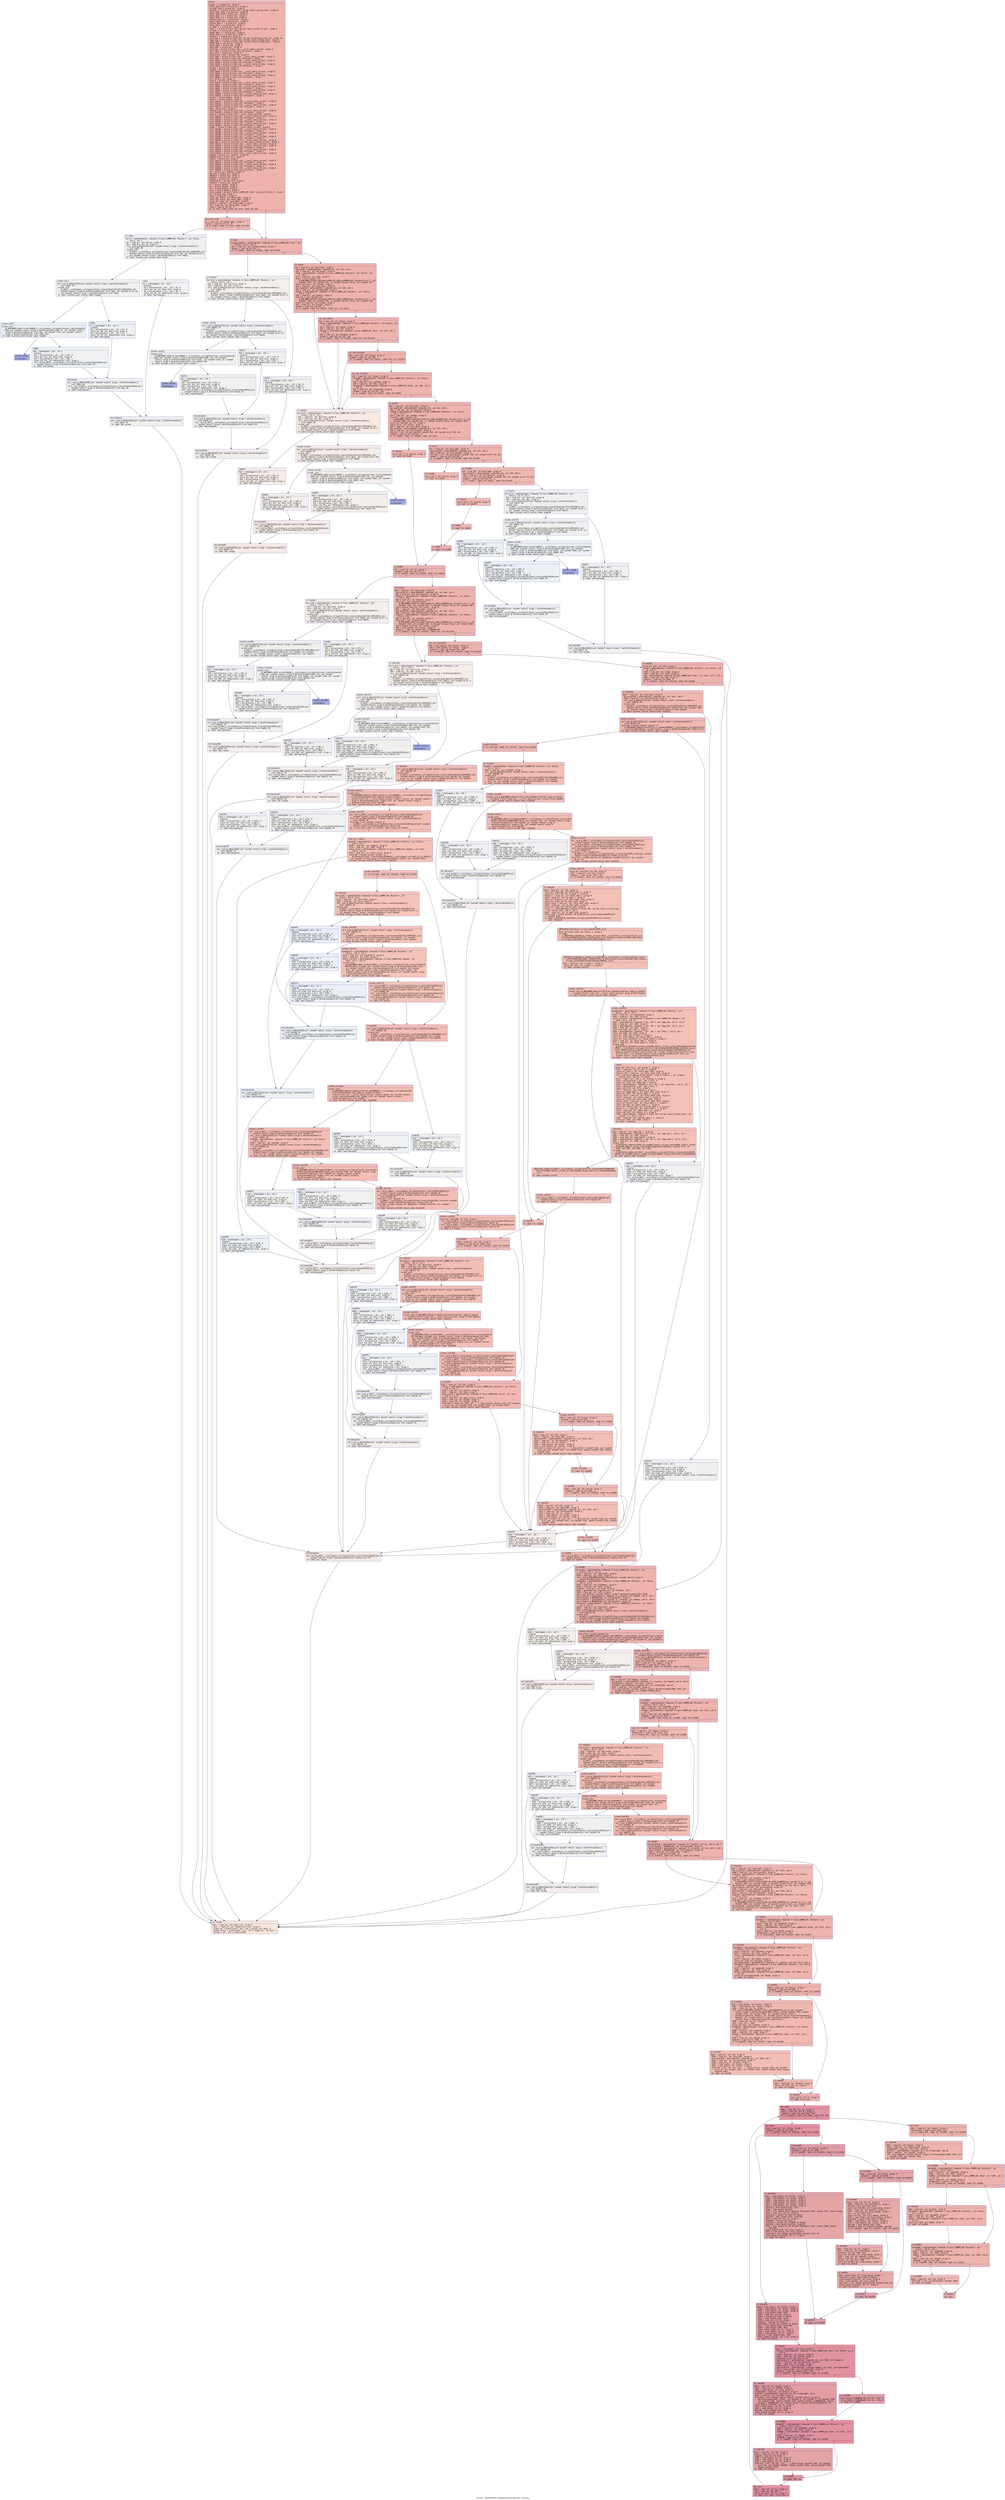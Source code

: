 digraph "CFG for '_ZN9LAMMPS_NS4Pair10write_fileEiPPc' function" {
	label="CFG for '_ZN9LAMMPS_NS4Pair10write_fileEiPPc' function";

	Node0x55f5733c30c0 [shape=record,color="#3d50c3ff", style=filled, fillcolor="#d6524470" fontname="Courier",label="{entry:\l|  %.addr.i = alloca ptr, align 8\l  %this.addr.i423 = alloca ptr, align 8\l  %s.addr.i424 = alloca ptr, align 8\l  %retval.i = alloca %\"class.fmt::v9_lmp::basic_string_view\", align 8\l  %this.addr.i421 = alloca ptr, align 8\l  %this.addr.i419 = alloca ptr, align 8\l  %this.addr.i.i = alloca ptr, align 8\l  %desc.addr.i.i = alloca i64, align 8\l  %values.addr.i.i = alloca ptr, align 8\l  %this.addr.i416 = alloca ptr, align 8\l  %store.addr.i = alloca ptr, align 8\l  %this.addr.i = alloca ptr, align 8\l  %s.addr.i = alloca ptr, align 8\l  %fmt.i = alloca %\"class.fmt::v9_lmp::basic_format_string\", align 8\l  %f.addr.i = alloca ptr, align 8\l  %args.addr.i = alloca ptr, align 8\l  %args.addr2.i = alloca ptr, align 8\l  %vargs.i = alloca ptr, align 8\l  %ref.tmp.i = alloca %\"class.fmt::v9_lmp::format_arg_store.16\", align 16\l  %agg.tmp.i = alloca %\"class.fmt::v9_lmp::basic_string_view\", align 8\l  %agg.tmp3.i = alloca %\"class.fmt::v9_lmp::basic_format_args\", align 8\l  %this.addr = alloca ptr, align 8\l  %narg.addr = alloca i32, align 4\l  %arg.addr = alloca ptr, align 8\l  %ref.tmp = alloca %\"class.std::__cxx11::basic_string\", align 8\l  %ref.tmp3 = alloca %\"class.std::allocator\", align 1\l  %exn.slot = alloca ptr, align 8\l  %ehselector.slot = alloca i32, align 4\l  %ref.tmp4 = alloca %\"class.std::__cxx11::basic_string\", align 8\l  %ref.tmp5 = alloca %\"class.std::allocator\", align 1\l  %ref.tmp15 = alloca %\"class.std::__cxx11::basic_string\", align 8\l  %ref.tmp16 = alloca %\"class.std::allocator\", align 1\l  %ref.tmp19 = alloca %\"class.std::__cxx11::basic_string\", align 8\l  %ref.tmp20 = alloca %\"class.std::allocator\", align 1\l  %itype = alloca i32, align 4\l  %jtype = alloca i32, align 4\l  %ref.tmp43 = alloca %\"class.std::__cxx11::basic_string\", align 8\l  %ref.tmp44 = alloca %\"class.std::allocator\", align 1\l  %ref.tmp47 = alloca %\"class.std::__cxx11::basic_string\", align 8\l  %ref.tmp48 = alloca %\"class.std::allocator\", align 1\l  %n = alloca i32, align 4\l  %style = alloca i32, align 4\l  %ref.tmp76 = alloca %\"class.std::__cxx11::basic_string\", align 8\l  %ref.tmp77 = alloca %\"class.std::allocator\", align 1\l  %ref.tmp80 = alloca %\"class.std::__cxx11::basic_string\", align 8\l  %ref.tmp81 = alloca %\"class.std::allocator\", align 1\l  %ref.tmp96 = alloca %\"class.std::__cxx11::basic_string\", align 8\l  %ref.tmp97 = alloca %\"class.std::allocator\", align 1\l  %ref.tmp100 = alloca %\"class.std::__cxx11::basic_string\", align 8\l  %ref.tmp101 = alloca %\"class.std::allocator\", align 1\l  %inner = alloca double, align 8\l  %outer = alloca double, align 8\l  %ref.tmp122 = alloca %\"class.std::__cxx11::basic_string\", align 8\l  %ref.tmp123 = alloca %\"class.std::allocator\", align 1\l  %ref.tmp126 = alloca %\"class.std::__cxx11::basic_string\", align 8\l  %ref.tmp127 = alloca %\"class.std::allocator\", align 1\l  %fp = alloca ptr, align 8\l  %table_file = alloca %\"class.std::__cxx11::basic_string\", align 8\l  %ref.tmp140 = alloca %\"class.std::allocator\", align 1\l  %units = alloca %\"class.std::__cxx11::basic_string\", align 8\l  %ref.tmp148 = alloca %\"class.std::__cxx11::basic_string\", align 8\l  %ref.tmp149 = alloca %\"class.std::allocator\", align 1\l  %ref.tmp163 = alloca %\"class.std::__cxx11::basic_string\", align 8\l  %ref.tmp164 = alloca %\"class.std::allocator\", align 1\l  %ref.tmp167 = alloca %\"class.std::__cxx11::basic_string\", align 8\l  %ref.tmp168 = alloca %\"class.std::allocator\", align 1\l  %date = alloca %\"class.std::__cxx11::basic_string\", align 8\l  %ref.tmp180 = alloca %\"class.std::__cxx11::basic_string\", align 8\l  %ref.tmp181 = alloca %\"class.std::allocator\", align 1\l  %ref.tmp189 = alloca %\"class.std::__cxx11::basic_string\", align 8\l  %ref.tmp190 = alloca %\"class.std::allocator\", align 1\l  %ref.tmp205 = alloca %\"class.std::__cxx11::basic_string\", align 8\l  %ref.tmp206 = alloca %\"class.std::allocator\", align 1\l  %ref.tmp209 = alloca %\"class.std::__cxx11::basic_string\", align 8\l  %agg.tmp = alloca %\"class.fmt::v9_lmp::basic_format_string\", align 8\l  %ref.tmp222 = alloca %\"class.std::__cxx11::basic_string\", align 8\l  %ref.tmp234 = alloca %\"class.std::__cxx11::basic_string\", align 8\l  %ref.tmp235 = alloca %\"class.std::allocator\", align 1\l  %ref.tmp238 = alloca %\"class.std::__cxx11::basic_string\", align 8\l  %ref.tmp239 = alloca %\"class.std::allocator\", align 1\l  %ref.tmp242 = alloca %\"class.std::__cxx11::basic_string\", align 8\l  %eamfp = alloca [2 x double], align 16\l  %eamfp_hold = alloca ptr, align 8\l  %epair = alloca ptr, align 8\l  %ref.tmp273 = alloca %\"class.std::__cxx11::basic_string\", align 8\l  %ref.tmp274 = alloca %\"class.std::allocator\", align 1\l  %ref.tmp294 = alloca %\"class.std::__cxx11::basic_string\", align 8\l  %ref.tmp295 = alloca %\"class.std::allocator\", align 1\l  %ref.tmp298 = alloca %\"class.std::__cxx11::basic_string\", align 8\l  %ref.tmp299 = alloca %\"class.std::allocator\", align 1\l  %q = alloca [2 x double], align 16\l  %q_hold = alloca ptr, align 8\l  %masklo = alloca i32, align 4\l  %maskhi = alloca i32, align 4\l  %nmask = alloca i32, align 4\l  %nshiftbits = alloca i32, align 4\l  %ntable = alloca i32, align 4\l  %r = alloca double, align 8\l  %e = alloca double, align 8\l  %f = alloca double, align 8\l  %rsq = alloca double, align 8\l  %rsq_lookup = alloca %\"union.LAMMPS_NS::Pair::union_int_float_t\", align 4\l  %i = alloca i32, align 4\l  %tmp = alloca ptr, align 8\l  store ptr %this, ptr %this.addr, align 8\l  store i32 %narg, ptr %narg.addr, align 4\l  store ptr %arg, ptr %arg.addr, align 8\l  %this1 = load ptr, ptr %this.addr, align 8\l  %0 = load i32, ptr %narg.addr, align 4\l  %cmp = icmp ne i32 %0, 8\l  br i1 %cmp, label %land.lhs.true, label %if.end\l|{<s0>T|<s1>F}}"];
	Node0x55f5733c30c0:s0 -> Node0x55f5733ca880[tooltip="entry -> land.lhs.true\nProbability 50.00%" ];
	Node0x55f5733c30c0:s1 -> Node0x55f5733ca900[tooltip="entry -> if.end\nProbability 50.00%" ];
	Node0x55f5733ca880 [shape=record,color="#3d50c3ff", style=filled, fillcolor="#dc5d4a70" fontname="Courier",label="{land.lhs.true:\l|  %1 = load i32, ptr %narg.addr, align 4\l  %cmp2 = icmp ne i32 %1, 10\l  br i1 %cmp2, label %if.then, label %if.end\l|{<s0>T|<s1>F}}"];
	Node0x55f5733ca880:s0 -> Node0x55f5733cab50[tooltip="land.lhs.true -> if.then\nProbability 0.00%" ];
	Node0x55f5733ca880:s1 -> Node0x55f5733ca900[tooltip="land.lhs.true -> if.end\nProbability 100.00%" ];
	Node0x55f5733cab50 [shape=record,color="#3d50c3ff", style=filled, fillcolor="#e0dbd870" fontname="Courier",label="{if.then:\l|  %error = getelementptr inbounds %\"class.LAMMPS_NS::Pointers\", ptr %this1,\l... i32 0, i32 3\l  %2 = load ptr, ptr %error, align 8\l  %3 = load ptr, ptr %2, align 8\l  call void @_ZNSaIcEC1Ev(ptr noundef nonnull align 1 dereferenceable(1)\l... %ref.tmp3) #3\l  invoke void\l... @_ZNSt7__cxx1112basic_stringIcSt11char_traitsIcESaIcEEC2IS3_EEPKcRKS3_(ptr\l... noundef nonnull align 8 dereferenceable(32) %ref.tmp, ptr noundef @.str.3,\l... ptr noundef nonnull align 1 dereferenceable(1) %ref.tmp3)\l          to label %invoke.cont unwind label %lpad\l}"];
	Node0x55f5733cab50 -> Node0x55f5733cafd0[tooltip="if.then -> invoke.cont\nProbability 50.00%" ];
	Node0x55f5733cab50 -> Node0x55f5733cb050[tooltip="if.then -> lpad\nProbability 50.00%" ];
	Node0x55f5733cafd0 [shape=record,color="#3d50c3ff", style=filled, fillcolor="#dedcdb70" fontname="Courier",label="{invoke.cont:\l|  call void @_ZNSaIcEC1Ev(ptr noundef nonnull align 1 dereferenceable(1)\l... %ref.tmp5) #3\l  invoke void\l... @_ZNSt7__cxx1112basic_stringIcSt11char_traitsIcESaIcEEC2IS3_EEPKcRKS3_(ptr\l... noundef nonnull align 8 dereferenceable(32) %ref.tmp4, ptr noundef @.str.66,\l... ptr noundef nonnull align 1 dereferenceable(1) %ref.tmp5)\l          to label %invoke.cont7 unwind label %lpad6\l}"];
	Node0x55f5733cafd0 -> Node0x55f5733cb370[tooltip="invoke.cont -> invoke.cont7\nProbability 50.00%" ];
	Node0x55f5733cafd0 -> Node0x55f5733cb3c0[tooltip="invoke.cont -> lpad6\nProbability 50.00%" ];
	Node0x55f5733cb370 [shape=record,color="#3d50c3ff", style=filled, fillcolor="#d9dce170" fontname="Courier",label="{invoke.cont7:\l|  invoke void\l... @_ZN9LAMMPS_NS5Error3allERKNSt7__cxx1112basic_stringIcSt11char_traitsIcESaIcEE\l...EiS8_(ptr noundef nonnull align 8 dereferenceable(196) %3, ptr noundef nonnull\l... align 8 dereferenceable(32) %ref.tmp, i32 noundef 1791, ptr noundef nonnull\l... align 8 dereferenceable(32) %ref.tmp4) #14\l          to label %invoke.cont9 unwind label %lpad8\l}"];
	Node0x55f5733cb370 -> Node0x55f5733cb320[tooltip="invoke.cont7 -> invoke.cont9\nProbability 0.00%" ];
	Node0x55f5733cb370 -> Node0x55f5733cb620[tooltip="invoke.cont7 -> lpad8\nProbability 100.00%" ];
	Node0x55f5733cb320 [shape=record,color="#3d50c3ff", style=filled, fillcolor="#3d50c370" fontname="Courier",label="{invoke.cont9:\l|  unreachable\l}"];
	Node0x55f5733cb050 [shape=record,color="#3d50c3ff", style=filled, fillcolor="#dedcdb70" fontname="Courier",label="{lpad:\l|  %4 = landingpad \{ ptr, i32 \}\l          cleanup\l  %5 = extractvalue \{ ptr, i32 \} %4, 0\l  store ptr %5, ptr %exn.slot, align 8\l  %6 = extractvalue \{ ptr, i32 \} %4, 1\l  store i32 %6, ptr %ehselector.slot, align 4\l  br label %ehcleanup11\l}"];
	Node0x55f5733cb050 -> Node0x55f5733cbb20[tooltip="lpad -> ehcleanup11\nProbability 100.00%" ];
	Node0x55f5733cb3c0 [shape=record,color="#3d50c3ff", style=filled, fillcolor="#d9dce170" fontname="Courier",label="{lpad6:\l|  %7 = landingpad \{ ptr, i32 \}\l          cleanup\l  %8 = extractvalue \{ ptr, i32 \} %7, 0\l  store ptr %8, ptr %exn.slot, align 8\l  %9 = extractvalue \{ ptr, i32 \} %7, 1\l  store i32 %9, ptr %ehselector.slot, align 4\l  br label %ehcleanup\l}"];
	Node0x55f5733cb3c0 -> Node0x55f5733cbe70[tooltip="lpad6 -> ehcleanup\nProbability 100.00%" ];
	Node0x55f5733cb620 [shape=record,color="#3d50c3ff", style=filled, fillcolor="#d9dce170" fontname="Courier",label="{lpad8:\l|  %10 = landingpad \{ ptr, i32 \}\l          cleanup\l  %11 = extractvalue \{ ptr, i32 \} %10, 0\l  store ptr %11, ptr %exn.slot, align 8\l  %12 = extractvalue \{ ptr, i32 \} %10, 1\l  store i32 %12, ptr %ehselector.slot, align 4\l  call void @_ZNSt7__cxx1112basic_stringIcSt11char_traitsIcESaIcEED1Ev(ptr\l... noundef nonnull align 8 dereferenceable(32) %ref.tmp4) #3\l  br label %ehcleanup\l}"];
	Node0x55f5733cb620 -> Node0x55f5733cbe70[tooltip="lpad8 -> ehcleanup\nProbability 100.00%" ];
	Node0x55f5733cbe70 [shape=record,color="#3d50c3ff", style=filled, fillcolor="#dedcdb70" fontname="Courier",label="{ehcleanup:\l|  call void @_ZNSaIcED1Ev(ptr noundef nonnull align 1 dereferenceable(1)\l... %ref.tmp5) #3\l  call void @_ZNSt7__cxx1112basic_stringIcSt11char_traitsIcESaIcEED1Ev(ptr\l... noundef nonnull align 8 dereferenceable(32) %ref.tmp) #3\l  br label %ehcleanup11\l}"];
	Node0x55f5733cbe70 -> Node0x55f5733cbb20[tooltip="ehcleanup -> ehcleanup11\nProbability 100.00%" ];
	Node0x55f5733cbb20 [shape=record,color="#3d50c3ff", style=filled, fillcolor="#e0dbd870" fontname="Courier",label="{ehcleanup11:\l|  call void @_ZNSaIcED1Ev(ptr noundef nonnull align 1 dereferenceable(1)\l... %ref.tmp3) #3\l  br label %eh.resume\l}"];
	Node0x55f5733cbb20 -> Node0x55f5733cc720[tooltip="ehcleanup11 -> eh.resume\nProbability 100.00%" ];
	Node0x55f5733ca900 [shape=record,color="#3d50c3ff", style=filled, fillcolor="#d6524470" fontname="Courier",label="{if.end:\l|  %single_enable = getelementptr inbounds %\"class.LAMMPS_NS::Pair\", ptr\l... %this1, i32 0, i32 13\l  %13 = load i32, ptr %single_enable, align 4\l  %cmp12 = icmp eq i32 %13, 0\l  br i1 %cmp12, label %if.then13, label %if.end29\l|{<s0>T|<s1>F}}"];
	Node0x55f5733ca900:s0 -> Node0x55f5733cc9e0[tooltip="if.end -> if.then13\nProbability 0.00%" ];
	Node0x55f5733ca900:s1 -> Node0x55f5733cca60[tooltip="if.end -> if.end29\nProbability 100.00%" ];
	Node0x55f5733cc9e0 [shape=record,color="#3d50c3ff", style=filled, fillcolor="#e5d8d170" fontname="Courier",label="{if.then13:\l|  %error14 = getelementptr inbounds %\"class.LAMMPS_NS::Pointers\", ptr\l... %this1, i32 0, i32 3\l  %14 = load ptr, ptr %error14, align 8\l  %15 = load ptr, ptr %14, align 8\l  call void @_ZNSaIcEC1Ev(ptr noundef nonnull align 1 dereferenceable(1)\l... %ref.tmp16) #3\l  invoke void\l... @_ZNSt7__cxx1112basic_stringIcSt11char_traitsIcESaIcEEC2IS3_EEPKcRKS3_(ptr\l... noundef nonnull align 8 dereferenceable(32) %ref.tmp15, ptr noundef @.str.3,\l... ptr noundef nonnull align 1 dereferenceable(1) %ref.tmp16)\l          to label %invoke.cont18 unwind label %lpad17\l}"];
	Node0x55f5733cc9e0 -> Node0x55f5733ccef0[tooltip="if.then13 -> invoke.cont18\nProbability 50.00%" ];
	Node0x55f5733cc9e0 -> Node0x55f5733ccf70[tooltip="if.then13 -> lpad17\nProbability 50.00%" ];
	Node0x55f5733ccef0 [shape=record,color="#3d50c3ff", style=filled, fillcolor="#e0dbd870" fontname="Courier",label="{invoke.cont18:\l|  call void @_ZNSaIcEC1Ev(ptr noundef nonnull align 1 dereferenceable(1)\l... %ref.tmp20) #3\l  invoke void\l... @_ZNSt7__cxx1112basic_stringIcSt11char_traitsIcESaIcEEC2IS3_EEPKcRKS3_(ptr\l... noundef nonnull align 8 dereferenceable(32) %ref.tmp19, ptr noundef @.str.67,\l... ptr noundef nonnull align 1 dereferenceable(1) %ref.tmp20)\l          to label %invoke.cont22 unwind label %lpad21\l}"];
	Node0x55f5733ccef0 -> Node0x55f5733cd290[tooltip="invoke.cont18 -> invoke.cont22\nProbability 50.00%" ];
	Node0x55f5733ccef0 -> Node0x55f5733cd2e0[tooltip="invoke.cont18 -> lpad21\nProbability 50.00%" ];
	Node0x55f5733cd290 [shape=record,color="#3d50c3ff", style=filled, fillcolor="#dedcdb70" fontname="Courier",label="{invoke.cont22:\l|  invoke void\l... @_ZN9LAMMPS_NS5Error3allERKNSt7__cxx1112basic_stringIcSt11char_traitsIcESaIcEE\l...EiS8_(ptr noundef nonnull align 8 dereferenceable(196) %15, ptr noundef\l... nonnull align 8 dereferenceable(32) %ref.tmp15, i32 noundef 1793, ptr noundef\l... nonnull align 8 dereferenceable(32) %ref.tmp19) #14\l          to label %invoke.cont24 unwind label %lpad23\l}"];
	Node0x55f5733cd290 -> Node0x55f5733cd240[tooltip="invoke.cont22 -> invoke.cont24\nProbability 0.00%" ];
	Node0x55f5733cd290 -> Node0x55f5733cd600[tooltip="invoke.cont22 -> lpad23\nProbability 100.00%" ];
	Node0x55f5733cd240 [shape=record,color="#3d50c3ff", style=filled, fillcolor="#3d50c370" fontname="Courier",label="{invoke.cont24:\l|  unreachable\l}"];
	Node0x55f5733ccf70 [shape=record,color="#3d50c3ff", style=filled, fillcolor="#e0dbd870" fontname="Courier",label="{lpad17:\l|  %16 = landingpad \{ ptr, i32 \}\l          cleanup\l  %17 = extractvalue \{ ptr, i32 \} %16, 0\l  store ptr %17, ptr %exn.slot, align 8\l  %18 = extractvalue \{ ptr, i32 \} %16, 1\l  store i32 %18, ptr %ehselector.slot, align 4\l  br label %ehcleanup28\l}"];
	Node0x55f5733ccf70 -> Node0x55f5733cdbc0[tooltip="lpad17 -> ehcleanup28\nProbability 100.00%" ];
	Node0x55f5733cd2e0 [shape=record,color="#3d50c3ff", style=filled, fillcolor="#dedcdb70" fontname="Courier",label="{lpad21:\l|  %19 = landingpad \{ ptr, i32 \}\l          cleanup\l  %20 = extractvalue \{ ptr, i32 \} %19, 0\l  store ptr %20, ptr %exn.slot, align 8\l  %21 = extractvalue \{ ptr, i32 \} %19, 1\l  store i32 %21, ptr %ehselector.slot, align 4\l  br label %ehcleanup26\l}"];
	Node0x55f5733cd2e0 -> Node0x55f5733cdf10[tooltip="lpad21 -> ehcleanup26\nProbability 100.00%" ];
	Node0x55f5733cd600 [shape=record,color="#3d50c3ff", style=filled, fillcolor="#dedcdb70" fontname="Courier",label="{lpad23:\l|  %22 = landingpad \{ ptr, i32 \}\l          cleanup\l  %23 = extractvalue \{ ptr, i32 \} %22, 0\l  store ptr %23, ptr %exn.slot, align 8\l  %24 = extractvalue \{ ptr, i32 \} %22, 1\l  store i32 %24, ptr %ehselector.slot, align 4\l  call void @_ZNSt7__cxx1112basic_stringIcSt11char_traitsIcESaIcEED1Ev(ptr\l... noundef nonnull align 8 dereferenceable(32) %ref.tmp19) #3\l  br label %ehcleanup26\l}"];
	Node0x55f5733cd600 -> Node0x55f5733cdf10[tooltip="lpad23 -> ehcleanup26\nProbability 100.00%" ];
	Node0x55f5733cdf10 [shape=record,color="#3d50c3ff", style=filled, fillcolor="#e0dbd870" fontname="Courier",label="{ehcleanup26:\l|  call void @_ZNSaIcED1Ev(ptr noundef nonnull align 1 dereferenceable(1)\l... %ref.tmp20) #3\l  call void @_ZNSt7__cxx1112basic_stringIcSt11char_traitsIcESaIcEED1Ev(ptr\l... noundef nonnull align 8 dereferenceable(32) %ref.tmp15) #3\l  br label %ehcleanup28\l}"];
	Node0x55f5733cdf10 -> Node0x55f5733cdbc0[tooltip="ehcleanup26 -> ehcleanup28\nProbability 100.00%" ];
	Node0x55f5733cdbc0 [shape=record,color="#3d50c3ff", style=filled, fillcolor="#e5d8d170" fontname="Courier",label="{ehcleanup28:\l|  call void @_ZNSaIcED1Ev(ptr noundef nonnull align 1 dereferenceable(1)\l... %ref.tmp16) #3\l  br label %eh.resume\l}"];
	Node0x55f5733cdbc0 -> Node0x55f5733cc720[tooltip="ehcleanup28 -> eh.resume\nProbability 100.00%" ];
	Node0x55f5733cca60 [shape=record,color="#3d50c3ff", style=filled, fillcolor="#d6524470" fontname="Courier",label="{if.end29:\l|  %25 = load ptr, ptr %arg.addr, align 8\l  %arrayidx = getelementptr inbounds ptr, ptr %25, i64 0\l  %26 = load ptr, ptr %arrayidx, align 8\l  %lmp = getelementptr inbounds %\"class.LAMMPS_NS::Pointers\", ptr %this1, i32\l... 0, i32 1\l  %27 = load ptr, ptr %lmp, align 8\l  %call = call noundef i32\l... @_ZN9LAMMPS_NS5utils8inumericEPKciS2_bPNS_6LAMMPSE(ptr noundef @.str.3, i32\l... noundef 1797, ptr noundef %26, i1 noundef zeroext false, ptr noundef %27)\l  store i32 %call, ptr %itype, align 4\l  %28 = load ptr, ptr %arg.addr, align 8\l  %arrayidx30 = getelementptr inbounds ptr, ptr %28, i64 1\l  %29 = load ptr, ptr %arrayidx30, align 8\l  %lmp31 = getelementptr inbounds %\"class.LAMMPS_NS::Pointers\", ptr %this1,\l... i32 0, i32 1\l  %30 = load ptr, ptr %lmp31, align 8\l  %call32 = call noundef i32\l... @_ZN9LAMMPS_NS5utils8inumericEPKciS2_bPNS_6LAMMPSE(ptr noundef @.str.3, i32\l... noundef 1798, ptr noundef %29, i1 noundef zeroext false, ptr noundef %30)\l  store i32 %call32, ptr %jtype, align 4\l  %31 = load i32, ptr %itype, align 4\l  %cmp33 = icmp slt i32 %31, 1\l  br i1 %cmp33, label %if.then41, label %lor.lhs.false\l|{<s0>T|<s1>F}}"];
	Node0x55f5733cca60:s0 -> Node0x55f5733cf4e0[tooltip="if.end29 -> if.then41\nProbability 0.00%" ];
	Node0x55f5733cca60:s1 -> Node0x55f5733cf530[tooltip="if.end29 -> lor.lhs.false\nProbability 100.00%" ];
	Node0x55f5733cf530 [shape=record,color="#3d50c3ff", style=filled, fillcolor="#d6524470" fontname="Courier",label="{lor.lhs.false:\l|  %32 = load i32, ptr %itype, align 4\l  %atom = getelementptr inbounds %\"class.LAMMPS_NS::Pointers\", ptr %this1, i32\l... 0, i32 6\l  %33 = load ptr, ptr %atom, align 8\l  %34 = load ptr, ptr %33, align 8\l  %ntypes = getelementptr inbounds %\"class.LAMMPS_NS::Atom\", ptr %34, i32 0,\l... i32 17\l  %35 = load i32, ptr %ntypes, align 8\l  %cmp34 = icmp sgt i32 %32, %35\l  br i1 %cmp34, label %if.then41, label %lor.lhs.false35\l|{<s0>T|<s1>F}}"];
	Node0x55f5733cf530:s0 -> Node0x55f5733cf4e0[tooltip="lor.lhs.false -> if.then41\nProbability 0.00%" ];
	Node0x55f5733cf530:s1 -> Node0x55f5733cfad0[tooltip="lor.lhs.false -> lor.lhs.false35\nProbability 100.00%" ];
	Node0x55f5733cfad0 [shape=record,color="#3d50c3ff", style=filled, fillcolor="#d6524470" fontname="Courier",label="{lor.lhs.false35:\l|  %36 = load i32, ptr %jtype, align 4\l  %cmp36 = icmp slt i32 %36, 1\l  br i1 %cmp36, label %if.then41, label %lor.lhs.false37\l|{<s0>T|<s1>F}}"];
	Node0x55f5733cfad0:s0 -> Node0x55f5733cf4e0[tooltip="lor.lhs.false35 -> if.then41\nProbability 0.00%" ];
	Node0x55f5733cfad0:s1 -> Node0x55f5733cfd60[tooltip="lor.lhs.false35 -> lor.lhs.false37\nProbability 100.00%" ];
	Node0x55f5733cfd60 [shape=record,color="#3d50c3ff", style=filled, fillcolor="#d6524470" fontname="Courier",label="{lor.lhs.false37:\l|  %37 = load i32, ptr %jtype, align 4\l  %atom38 = getelementptr inbounds %\"class.LAMMPS_NS::Pointers\", ptr %this1,\l... i32 0, i32 6\l  %38 = load ptr, ptr %atom38, align 8\l  %39 = load ptr, ptr %38, align 8\l  %ntypes39 = getelementptr inbounds %\"class.LAMMPS_NS::Atom\", ptr %39, i32 0,\l... i32 17\l  %40 = load i32, ptr %ntypes39, align 8\l  %cmp40 = icmp sgt i32 %37, %40\l  br i1 %cmp40, label %if.then41, label %if.end57\l|{<s0>T|<s1>F}}"];
	Node0x55f5733cfd60:s0 -> Node0x55f5733cf4e0[tooltip="lor.lhs.false37 -> if.then41\nProbability 0.00%" ];
	Node0x55f5733cfd60:s1 -> Node0x55f5733d02e0[tooltip="lor.lhs.false37 -> if.end57\nProbability 100.00%" ];
	Node0x55f5733cf4e0 [shape=record,color="#3d50c3ff", style=filled, fillcolor="#eed0c070" fontname="Courier",label="{if.then41:\l|  %error42 = getelementptr inbounds %\"class.LAMMPS_NS::Pointers\", ptr\l... %this1, i32 0, i32 3\l  %41 = load ptr, ptr %error42, align 8\l  %42 = load ptr, ptr %41, align 8\l  call void @_ZNSaIcEC1Ev(ptr noundef nonnull align 1 dereferenceable(1)\l... %ref.tmp44) #3\l  invoke void\l... @_ZNSt7__cxx1112basic_stringIcSt11char_traitsIcESaIcEEC2IS3_EEPKcRKS3_(ptr\l... noundef nonnull align 8 dereferenceable(32) %ref.tmp43, ptr noundef @.str.3,\l... ptr noundef nonnull align 1 dereferenceable(1) %ref.tmp44)\l          to label %invoke.cont46 unwind label %lpad45\l}"];
	Node0x55f5733cf4e0 -> Node0x55f5733d0770[tooltip="if.then41 -> invoke.cont46\nProbability 50.00%" ];
	Node0x55f5733cf4e0 -> Node0x55f5733d07f0[tooltip="if.then41 -> lpad45\nProbability 50.00%" ];
	Node0x55f5733d0770 [shape=record,color="#3d50c3ff", style=filled, fillcolor="#ead5c970" fontname="Courier",label="{invoke.cont46:\l|  call void @_ZNSaIcEC1Ev(ptr noundef nonnull align 1 dereferenceable(1)\l... %ref.tmp48) #3\l  invoke void\l... @_ZNSt7__cxx1112basic_stringIcSt11char_traitsIcESaIcEEC2IS3_EEPKcRKS3_(ptr\l... noundef nonnull align 8 dereferenceable(32) %ref.tmp47, ptr noundef @.str.68,\l... ptr noundef nonnull align 1 dereferenceable(1) %ref.tmp48)\l          to label %invoke.cont50 unwind label %lpad49\l}"];
	Node0x55f5733d0770 -> Node0x55f5733d0b10[tooltip="invoke.cont46 -> invoke.cont50\nProbability 50.00%" ];
	Node0x55f5733d0770 -> Node0x55f5733d0b60[tooltip="invoke.cont46 -> lpad49\nProbability 50.00%" ];
	Node0x55f5733d0b10 [shape=record,color="#3d50c3ff", style=filled, fillcolor="#e5d8d170" fontname="Courier",label="{invoke.cont50:\l|  invoke void\l... @_ZN9LAMMPS_NS5Error3allERKNSt7__cxx1112basic_stringIcSt11char_traitsIcESaIcEE\l...EiS8_(ptr noundef nonnull align 8 dereferenceable(196) %42, ptr noundef\l... nonnull align 8 dereferenceable(32) %ref.tmp43, i32 noundef 1800, ptr noundef\l... nonnull align 8 dereferenceable(32) %ref.tmp47) #14\l          to label %invoke.cont52 unwind label %lpad51\l}"];
	Node0x55f5733d0b10 -> Node0x55f5733d0ac0[tooltip="invoke.cont50 -> invoke.cont52\nProbability 0.00%" ];
	Node0x55f5733d0b10 -> Node0x55f5733d0e20[tooltip="invoke.cont50 -> lpad51\nProbability 100.00%" ];
	Node0x55f5733d0ac0 [shape=record,color="#3d50c3ff", style=filled, fillcolor="#3d50c370" fontname="Courier",label="{invoke.cont52:\l|  unreachable\l}"];
	Node0x55f5733d07f0 [shape=record,color="#3d50c3ff", style=filled, fillcolor="#ead5c970" fontname="Courier",label="{lpad45:\l|  %43 = landingpad \{ ptr, i32 \}\l          cleanup\l  %44 = extractvalue \{ ptr, i32 \} %43, 0\l  store ptr %44, ptr %exn.slot, align 8\l  %45 = extractvalue \{ ptr, i32 \} %43, 1\l  store i32 %45, ptr %ehselector.slot, align 4\l  br label %ehcleanup56\l}"];
	Node0x55f5733d07f0 -> Node0x55f5733d13e0[tooltip="lpad45 -> ehcleanup56\nProbability 100.00%" ];
	Node0x55f5733d0b60 [shape=record,color="#3d50c3ff", style=filled, fillcolor="#e5d8d170" fontname="Courier",label="{lpad49:\l|  %46 = landingpad \{ ptr, i32 \}\l          cleanup\l  %47 = extractvalue \{ ptr, i32 \} %46, 0\l  store ptr %47, ptr %exn.slot, align 8\l  %48 = extractvalue \{ ptr, i32 \} %46, 1\l  store i32 %48, ptr %ehselector.slot, align 4\l  br label %ehcleanup54\l}"];
	Node0x55f5733d0b60 -> Node0x55f5733d1f40[tooltip="lpad49 -> ehcleanup54\nProbability 100.00%" ];
	Node0x55f5733d0e20 [shape=record,color="#3d50c3ff", style=filled, fillcolor="#e5d8d170" fontname="Courier",label="{lpad51:\l|  %49 = landingpad \{ ptr, i32 \}\l          cleanup\l  %50 = extractvalue \{ ptr, i32 \} %49, 0\l  store ptr %50, ptr %exn.slot, align 8\l  %51 = extractvalue \{ ptr, i32 \} %49, 1\l  store i32 %51, ptr %ehselector.slot, align 4\l  call void @_ZNSt7__cxx1112basic_stringIcSt11char_traitsIcESaIcEED1Ev(ptr\l... noundef nonnull align 8 dereferenceable(32) %ref.tmp47) #3\l  br label %ehcleanup54\l}"];
	Node0x55f5733d0e20 -> Node0x55f5733d1f40[tooltip="lpad51 -> ehcleanup54\nProbability 100.00%" ];
	Node0x55f5733d1f40 [shape=record,color="#3d50c3ff", style=filled, fillcolor="#ead5c970" fontname="Courier",label="{ehcleanup54:\l|  call void @_ZNSaIcED1Ev(ptr noundef nonnull align 1 dereferenceable(1)\l... %ref.tmp48) #3\l  call void @_ZNSt7__cxx1112basic_stringIcSt11char_traitsIcESaIcEED1Ev(ptr\l... noundef nonnull align 8 dereferenceable(32) %ref.tmp43) #3\l  br label %ehcleanup56\l}"];
	Node0x55f5733d1f40 -> Node0x55f5733d13e0[tooltip="ehcleanup54 -> ehcleanup56\nProbability 100.00%" ];
	Node0x55f5733d13e0 [shape=record,color="#3d50c3ff", style=filled, fillcolor="#eed0c070" fontname="Courier",label="{ehcleanup56:\l|  call void @_ZNSaIcED1Ev(ptr noundef nonnull align 1 dereferenceable(1)\l... %ref.tmp44) #3\l  br label %eh.resume\l}"];
	Node0x55f5733d13e0 -> Node0x55f5733cc720[tooltip="ehcleanup56 -> eh.resume\nProbability 100.00%" ];
	Node0x55f5733d02e0 [shape=record,color="#3d50c3ff", style=filled, fillcolor="#d6524470" fontname="Courier",label="{if.end57:\l|  %52 = load ptr, ptr %arg.addr, align 8\l  %arrayidx58 = getelementptr inbounds ptr, ptr %52, i64 2\l  %53 = load ptr, ptr %arrayidx58, align 8\l  %lmp59 = getelementptr inbounds %\"class.LAMMPS_NS::Pointers\", ptr %this1,\l... i32 0, i32 1\l  %54 = load ptr, ptr %lmp59, align 8\l  %call60 = call noundef i32\l... @_ZN9LAMMPS_NS5utils8inumericEPKciS2_bPNS_6LAMMPSE(ptr noundef @.str.3, i32\l... noundef 1802, ptr noundef %53, i1 noundef zeroext false, ptr noundef %54)\l  store i32 %call60, ptr %n, align 4\l  store i32 0, ptr %style, align 4\l  %55 = load ptr, ptr %arg.addr, align 8\l  %arrayidx61 = getelementptr inbounds ptr, ptr %55, i64 3\l  %56 = load ptr, ptr %arrayidx61, align 8\l  %call62 = call i32 @strcmp(ptr noundef %56, ptr noundef @.str.69) #15\l  %cmp63 = icmp eq i32 %call62, 0\l  br i1 %cmp63, label %if.then64, label %if.else\l|{<s0>T|<s1>F}}"];
	Node0x55f5733d02e0:s0 -> Node0x55f5733d3210[tooltip="if.end57 -> if.then64\nProbability 37.50%" ];
	Node0x55f5733d02e0:s1 -> Node0x55f5733d3290[tooltip="if.end57 -> if.else\nProbability 62.50%" ];
	Node0x55f5733d3210 [shape=record,color="#3d50c3ff", style=filled, fillcolor="#de614d70" fontname="Courier",label="{if.then64:\l|  store i32 1, ptr %style, align 4\l  br label %if.end92\l}"];
	Node0x55f5733d3210 -> Node0x55f5733d3450[tooltip="if.then64 -> if.end92\nProbability 100.00%" ];
	Node0x55f5733d3290 [shape=record,color="#3d50c3ff", style=filled, fillcolor="#d8564670" fontname="Courier",label="{if.else:\l|  %57 = load ptr, ptr %arg.addr, align 8\l  %arrayidx65 = getelementptr inbounds ptr, ptr %57, i64 3\l  %58 = load ptr, ptr %arrayidx65, align 8\l  %call66 = call i32 @strcmp(ptr noundef %58, ptr noundef @.str.70) #15\l  %cmp67 = icmp eq i32 %call66, 0\l  br i1 %cmp67, label %if.then68, label %if.else69\l|{<s0>T|<s1>F}}"];
	Node0x55f5733d3290:s0 -> Node0x55f5733d3910[tooltip="if.else -> if.then68\nProbability 37.50%" ];
	Node0x55f5733d3290:s1 -> Node0x55f5733d3990[tooltip="if.else -> if.else69\nProbability 62.50%" ];
	Node0x55f5733d3910 [shape=record,color="#3d50c3ff", style=filled, fillcolor="#e1675170" fontname="Courier",label="{if.then68:\l|  store i32 2, ptr %style, align 4\l  br label %if.end91\l}"];
	Node0x55f5733d3910 -> Node0x55f5733d3b60[tooltip="if.then68 -> if.end91\nProbability 100.00%" ];
	Node0x55f5733d3990 [shape=record,color="#3d50c3ff", style=filled, fillcolor="#de614d70" fontname="Courier",label="{if.else69:\l|  %59 = load ptr, ptr %arg.addr, align 8\l  %arrayidx70 = getelementptr inbounds ptr, ptr %59, i64 3\l  %60 = load ptr, ptr %arrayidx70, align 8\l  %call71 = call i32 @strcmp(ptr noundef %60, ptr noundef @.str.71) #15\l  %cmp72 = icmp eq i32 %call71, 0\l  br i1 %cmp72, label %if.then73, label %if.else74\l|{<s0>T|<s1>F}}"];
	Node0x55f5733d3990:s0 -> Node0x55f5733d4020[tooltip="if.else69 -> if.then73\nProbability 100.00%" ];
	Node0x55f5733d3990:s1 -> Node0x55f5733d40a0[tooltip="if.else69 -> if.else74\nProbability 0.00%" ];
	Node0x55f5733d4020 [shape=record,color="#3d50c3ff", style=filled, fillcolor="#de614d70" fontname="Courier",label="{if.then73:\l|  store i32 3, ptr %style, align 4\l  br label %if.end90\l}"];
	Node0x55f5733d4020 -> Node0x55f5733d4270[tooltip="if.then73 -> if.end90\nProbability 100.00%" ];
	Node0x55f5733d40a0 [shape=record,color="#3d50c3ff", style=filled, fillcolor="#e0dbd870" fontname="Courier",label="{if.else74:\l|  %error75 = getelementptr inbounds %\"class.LAMMPS_NS::Pointers\", ptr\l... %this1, i32 0, i32 3\l  %61 = load ptr, ptr %error75, align 8\l  %62 = load ptr, ptr %61, align 8\l  call void @_ZNSaIcEC1Ev(ptr noundef nonnull align 1 dereferenceable(1)\l... %ref.tmp77) #3\l  invoke void\l... @_ZNSt7__cxx1112basic_stringIcSt11char_traitsIcESaIcEEC2IS3_EEPKcRKS3_(ptr\l... noundef nonnull align 8 dereferenceable(32) %ref.tmp76, ptr noundef @.str.3,\l... ptr noundef nonnull align 1 dereferenceable(1) %ref.tmp77)\l          to label %invoke.cont79 unwind label %lpad78\l}"];
	Node0x55f5733d40a0 -> Node0x55f5733d46c0[tooltip="if.else74 -> invoke.cont79\nProbability 50.00%" ];
	Node0x55f5733d40a0 -> Node0x55f5733d4740[tooltip="if.else74 -> lpad78\nProbability 50.00%" ];
	Node0x55f5733d46c0 [shape=record,color="#3d50c3ff", style=filled, fillcolor="#dbdcde70" fontname="Courier",label="{invoke.cont79:\l|  call void @_ZNSaIcEC1Ev(ptr noundef nonnull align 1 dereferenceable(1)\l... %ref.tmp81) #3\l  invoke void\l... @_ZNSt7__cxx1112basic_stringIcSt11char_traitsIcESaIcEEC2IS3_EEPKcRKS3_(ptr\l... noundef nonnull align 8 dereferenceable(32) %ref.tmp80, ptr noundef @.str.72,\l... ptr noundef nonnull align 1 dereferenceable(1) %ref.tmp81)\l          to label %invoke.cont83 unwind label %lpad82\l}"];
	Node0x55f5733d46c0 -> Node0x55f5733d4ac0[tooltip="invoke.cont79 -> invoke.cont83\nProbability 50.00%" ];
	Node0x55f5733d46c0 -> Node0x55f5733d4b10[tooltip="invoke.cont79 -> lpad82\nProbability 50.00%" ];
	Node0x55f5733d4ac0 [shape=record,color="#3d50c3ff", style=filled, fillcolor="#d6dce470" fontname="Courier",label="{invoke.cont83:\l|  invoke void\l... @_ZN9LAMMPS_NS5Error3allERKNSt7__cxx1112basic_stringIcSt11char_traitsIcESaIcEE\l...EiS8_(ptr noundef nonnull align 8 dereferenceable(196) %62, ptr noundef\l... nonnull align 8 dereferenceable(32) %ref.tmp76, i32 noundef 1808, ptr noundef\l... nonnull align 8 dereferenceable(32) %ref.tmp80) #14\l          to label %invoke.cont85 unwind label %lpad84\l}"];
	Node0x55f5733d4ac0 -> Node0x55f5733d4a70[tooltip="invoke.cont83 -> invoke.cont85\nProbability 0.00%" ];
	Node0x55f5733d4ac0 -> Node0x55f5733d4e30[tooltip="invoke.cont83 -> lpad84\nProbability 100.00%" ];
	Node0x55f5733d4a70 [shape=record,color="#3d50c3ff", style=filled, fillcolor="#3d50c370" fontname="Courier",label="{invoke.cont85:\l|  unreachable\l}"];
	Node0x55f5733d4740 [shape=record,color="#3d50c3ff", style=filled, fillcolor="#dbdcde70" fontname="Courier",label="{lpad78:\l|  %63 = landingpad \{ ptr, i32 \}\l          cleanup\l  %64 = extractvalue \{ ptr, i32 \} %63, 0\l  store ptr %64, ptr %exn.slot, align 8\l  %65 = extractvalue \{ ptr, i32 \} %63, 1\l  store i32 %65, ptr %ehselector.slot, align 4\l  br label %ehcleanup89\l}"];
	Node0x55f5733d4740 -> Node0x55f5733c9d40[tooltip="lpad78 -> ehcleanup89\nProbability 100.00%" ];
	Node0x55f5733d4b10 [shape=record,color="#3d50c3ff", style=filled, fillcolor="#d6dce470" fontname="Courier",label="{lpad82:\l|  %66 = landingpad \{ ptr, i32 \}\l          cleanup\l  %67 = extractvalue \{ ptr, i32 \} %66, 0\l  store ptr %67, ptr %exn.slot, align 8\l  %68 = extractvalue \{ ptr, i32 \} %66, 1\l  store i32 %68, ptr %ehselector.slot, align 4\l  br label %ehcleanup87\l}"];
	Node0x55f5733d4b10 -> Node0x55f5733ca090[tooltip="lpad82 -> ehcleanup87\nProbability 100.00%" ];
	Node0x55f5733d4e30 [shape=record,color="#3d50c3ff", style=filled, fillcolor="#d6dce470" fontname="Courier",label="{lpad84:\l|  %69 = landingpad \{ ptr, i32 \}\l          cleanup\l  %70 = extractvalue \{ ptr, i32 \} %69, 0\l  store ptr %70, ptr %exn.slot, align 8\l  %71 = extractvalue \{ ptr, i32 \} %69, 1\l  store i32 %71, ptr %ehselector.slot, align 4\l  call void @_ZNSt7__cxx1112basic_stringIcSt11char_traitsIcESaIcEED1Ev(ptr\l... noundef nonnull align 8 dereferenceable(32) %ref.tmp80) #3\l  br label %ehcleanup87\l}"];
	Node0x55f5733d4e30 -> Node0x55f5733ca090[tooltip="lpad84 -> ehcleanup87\nProbability 100.00%" ];
	Node0x55f5733ca090 [shape=record,color="#3d50c3ff", style=filled, fillcolor="#dbdcde70" fontname="Courier",label="{ehcleanup87:\l|  call void @_ZNSaIcED1Ev(ptr noundef nonnull align 1 dereferenceable(1)\l... %ref.tmp81) #3\l  call void @_ZNSt7__cxx1112basic_stringIcSt11char_traitsIcESaIcEED1Ev(ptr\l... noundef nonnull align 8 dereferenceable(32) %ref.tmp76) #3\l  br label %ehcleanup89\l}"];
	Node0x55f5733ca090 -> Node0x55f5733c9d40[tooltip="ehcleanup87 -> ehcleanup89\nProbability 100.00%" ];
	Node0x55f5733c9d40 [shape=record,color="#3d50c3ff", style=filled, fillcolor="#e0dbd870" fontname="Courier",label="{ehcleanup89:\l|  call void @_ZNSaIcED1Ev(ptr noundef nonnull align 1 dereferenceable(1)\l... %ref.tmp77) #3\l  br label %eh.resume\l}"];
	Node0x55f5733c9d40 -> Node0x55f5733cc720[tooltip="ehcleanup89 -> eh.resume\nProbability 100.00%" ];
	Node0x55f5733d4270 [shape=record,color="#3d50c3ff", style=filled, fillcolor="#de614d70" fontname="Courier",label="{if.end90:\l|  br label %if.end91\l}"];
	Node0x55f5733d4270 -> Node0x55f5733d3b60[tooltip="if.end90 -> if.end91\nProbability 100.00%" ];
	Node0x55f5733d3b60 [shape=record,color="#3d50c3ff", style=filled, fillcolor="#d8564670" fontname="Courier",label="{if.end91:\l|  br label %if.end92\l}"];
	Node0x55f5733d3b60 -> Node0x55f5733d3450[tooltip="if.end91 -> if.end92\nProbability 100.00%" ];
	Node0x55f5733d3450 [shape=record,color="#3d50c3ff", style=filled, fillcolor="#d6524470" fontname="Courier",label="{if.end92:\l|  %72 = load i32, ptr %n, align 4\l  %cmp93 = icmp slt i32 %72, 2\l  br i1 %cmp93, label %if.then94, label %if.end110\l|{<s0>T|<s1>F}}"];
	Node0x55f5733d3450:s0 -> Node0x55f5733d6e50[tooltip="if.end92 -> if.then94\nProbability 0.00%" ];
	Node0x55f5733d3450:s1 -> Node0x55f5733d6ea0[tooltip="if.end92 -> if.end110\nProbability 100.00%" ];
	Node0x55f5733d6e50 [shape=record,color="#3d50c3ff", style=filled, fillcolor="#e5d8d170" fontname="Courier",label="{if.then94:\l|  %error95 = getelementptr inbounds %\"class.LAMMPS_NS::Pointers\", ptr\l... %this1, i32 0, i32 3\l  %73 = load ptr, ptr %error95, align 8\l  %74 = load ptr, ptr %73, align 8\l  call void @_ZNSaIcEC1Ev(ptr noundef nonnull align 1 dereferenceable(1)\l... %ref.tmp97) #3\l  invoke void\l... @_ZNSt7__cxx1112basic_stringIcSt11char_traitsIcESaIcEEC2IS3_EEPKcRKS3_(ptr\l... noundef nonnull align 8 dereferenceable(32) %ref.tmp96, ptr noundef @.str.3,\l... ptr noundef nonnull align 1 dereferenceable(1) %ref.tmp97)\l          to label %invoke.cont99 unwind label %lpad98\l}"];
	Node0x55f5733d6e50 -> Node0x55f5733d7330[tooltip="if.then94 -> invoke.cont99\nProbability 50.00%" ];
	Node0x55f5733d6e50 -> Node0x55f5733d73b0[tooltip="if.then94 -> lpad98\nProbability 50.00%" ];
	Node0x55f5733d7330 [shape=record,color="#3d50c3ff", style=filled, fillcolor="#e0dbd870" fontname="Courier",label="{invoke.cont99:\l|  call void @_ZNSaIcEC1Ev(ptr noundef nonnull align 1 dereferenceable(1)\l... %ref.tmp101) #3\l  invoke void\l... @_ZNSt7__cxx1112basic_stringIcSt11char_traitsIcESaIcEEC2IS3_EEPKcRKS3_(ptr\l... noundef nonnull align 8 dereferenceable(32) %ref.tmp100, ptr noundef\l... @.str.73, ptr noundef nonnull align 1 dereferenceable(1) %ref.tmp101)\l          to label %invoke.cont103 unwind label %lpad102\l}"];
	Node0x55f5733d7330 -> Node0x55f5733d76d0[tooltip="invoke.cont99 -> invoke.cont103\nProbability 50.00%" ];
	Node0x55f5733d7330 -> Node0x55f5733d7720[tooltip="invoke.cont99 -> lpad102\nProbability 50.00%" ];
	Node0x55f5733d76d0 [shape=record,color="#3d50c3ff", style=filled, fillcolor="#dedcdb70" fontname="Courier",label="{invoke.cont103:\l|  invoke void\l... @_ZN9LAMMPS_NS5Error3allERKNSt7__cxx1112basic_stringIcSt11char_traitsIcESaIcEE\l...EiS8_(ptr noundef nonnull align 8 dereferenceable(196) %74, ptr noundef\l... nonnull align 8 dereferenceable(32) %ref.tmp96, i32 noundef 1810, ptr noundef\l... nonnull align 8 dereferenceable(32) %ref.tmp100) #14\l          to label %invoke.cont105 unwind label %lpad104\l}"];
	Node0x55f5733d76d0 -> Node0x55f5733d7680[tooltip="invoke.cont103 -> invoke.cont105\nProbability 0.00%" ];
	Node0x55f5733d76d0 -> Node0x55f5733d7980[tooltip="invoke.cont103 -> lpad104\nProbability 100.00%" ];
	Node0x55f5733d7680 [shape=record,color="#3d50c3ff", style=filled, fillcolor="#3d50c370" fontname="Courier",label="{invoke.cont105:\l|  unreachable\l}"];
	Node0x55f5733d73b0 [shape=record,color="#3d50c3ff", style=filled, fillcolor="#e0dbd870" fontname="Courier",label="{lpad98:\l|  %75 = landingpad \{ ptr, i32 \}\l          cleanup\l  %76 = extractvalue \{ ptr, i32 \} %75, 0\l  store ptr %76, ptr %exn.slot, align 8\l  %77 = extractvalue \{ ptr, i32 \} %75, 1\l  store i32 %77, ptr %ehselector.slot, align 4\l  br label %ehcleanup109\l}"];
	Node0x55f5733d73b0 -> Node0x55f5733d7ee0[tooltip="lpad98 -> ehcleanup109\nProbability 100.00%" ];
	Node0x55f5733d7720 [shape=record,color="#3d50c3ff", style=filled, fillcolor="#dedcdb70" fontname="Courier",label="{lpad102:\l|  %78 = landingpad \{ ptr, i32 \}\l          cleanup\l  %79 = extractvalue \{ ptr, i32 \} %78, 0\l  store ptr %79, ptr %exn.slot, align 8\l  %80 = extractvalue \{ ptr, i32 \} %78, 1\l  store i32 %80, ptr %ehselector.slot, align 4\l  br label %ehcleanup107\l}"];
	Node0x55f5733d7720 -> Node0x55f5733d8230[tooltip="lpad102 -> ehcleanup107\nProbability 100.00%" ];
	Node0x55f5733d7980 [shape=record,color="#3d50c3ff", style=filled, fillcolor="#dedcdb70" fontname="Courier",label="{lpad104:\l|  %81 = landingpad \{ ptr, i32 \}\l          cleanup\l  %82 = extractvalue \{ ptr, i32 \} %81, 0\l  store ptr %82, ptr %exn.slot, align 8\l  %83 = extractvalue \{ ptr, i32 \} %81, 1\l  store i32 %83, ptr %ehselector.slot, align 4\l  call void @_ZNSt7__cxx1112basic_stringIcSt11char_traitsIcESaIcEED1Ev(ptr\l... noundef nonnull align 8 dereferenceable(32) %ref.tmp100) #3\l  br label %ehcleanup107\l}"];
	Node0x55f5733d7980 -> Node0x55f5733d8230[tooltip="lpad104 -> ehcleanup107\nProbability 100.00%" ];
	Node0x55f5733d8230 [shape=record,color="#3d50c3ff", style=filled, fillcolor="#e0dbd870" fontname="Courier",label="{ehcleanup107:\l|  call void @_ZNSaIcED1Ev(ptr noundef nonnull align 1 dereferenceable(1)\l... %ref.tmp101) #3\l  call void @_ZNSt7__cxx1112basic_stringIcSt11char_traitsIcESaIcEED1Ev(ptr\l... noundef nonnull align 8 dereferenceable(32) %ref.tmp96) #3\l  br label %ehcleanup109\l}"];
	Node0x55f5733d8230 -> Node0x55f5733d7ee0[tooltip="ehcleanup107 -> ehcleanup109\nProbability 100.00%" ];
	Node0x55f5733d7ee0 [shape=record,color="#3d50c3ff", style=filled, fillcolor="#e5d8d170" fontname="Courier",label="{ehcleanup109:\l|  call void @_ZNSaIcED1Ev(ptr noundef nonnull align 1 dereferenceable(1)\l... %ref.tmp97) #3\l  br label %eh.resume\l}"];
	Node0x55f5733d7ee0 -> Node0x55f5733cc720[tooltip="ehcleanup109 -> eh.resume\nProbability 100.00%" ];
	Node0x55f5733d6ea0 [shape=record,color="#3d50c3ff", style=filled, fillcolor="#d6524470" fontname="Courier",label="{if.end110:\l|  %84 = load ptr, ptr %arg.addr, align 8\l  %arrayidx111 = getelementptr inbounds ptr, ptr %84, i64 4\l  %85 = load ptr, ptr %arrayidx111, align 8\l  %lmp112 = getelementptr inbounds %\"class.LAMMPS_NS::Pointers\", ptr %this1,\l... i32 0, i32 1\l  %86 = load ptr, ptr %lmp112, align 8\l  %call113 = call noundef double\l... @_ZN9LAMMPS_NS5utils7numericEPKciS2_bPNS_6LAMMPSE(ptr noundef @.str.3, i32\l... noundef 1812, ptr noundef %85, i1 noundef zeroext false, ptr noundef %86)\l  store double %call113, ptr %inner, align 8\l  %87 = load ptr, ptr %arg.addr, align 8\l  %arrayidx114 = getelementptr inbounds ptr, ptr %87, i64 5\l  %88 = load ptr, ptr %arrayidx114, align 8\l  %lmp115 = getelementptr inbounds %\"class.LAMMPS_NS::Pointers\", ptr %this1,\l... i32 0, i32 1\l  %89 = load ptr, ptr %lmp115, align 8\l  %call116 = call noundef double\l... @_ZN9LAMMPS_NS5utils7numericEPKciS2_bPNS_6LAMMPSE(ptr noundef @.str.3, i32\l... noundef 1813, ptr noundef %88, i1 noundef zeroext false, ptr noundef %89)\l  store double %call116, ptr %outer, align 8\l  %90 = load double, ptr %inner, align 8\l  %cmp117 = fcmp ole double %90, 0.000000e+00\l  br i1 %cmp117, label %if.then120, label %lor.lhs.false118\l|{<s0>T|<s1>F}}"];
	Node0x55f5733d6ea0:s0 -> Node0x55f5733d9780[tooltip="if.end110 -> if.then120\nProbability 0.00%" ];
	Node0x55f5733d6ea0:s1 -> Node0x55f5733d9800[tooltip="if.end110 -> lor.lhs.false118\nProbability 100.00%" ];
	Node0x55f5733d9800 [shape=record,color="#3d50c3ff", style=filled, fillcolor="#d6524470" fontname="Courier",label="{lor.lhs.false118:\l|  %91 = load double, ptr %inner, align 8\l  %92 = load double, ptr %outer, align 8\l  %cmp119 = fcmp oge double %91, %92\l  br i1 %cmp119, label %if.then120, label %if.end136\l|{<s0>T|<s1>F}}"];
	Node0x55f5733d9800:s0 -> Node0x55f5733d9780[tooltip="lor.lhs.false118 -> if.then120\nProbability 0.00%" ];
	Node0x55f5733d9800:s1 -> Node0x55f5733d9b10[tooltip="lor.lhs.false118 -> if.end136\nProbability 100.00%" ];
	Node0x55f5733d9780 [shape=record,color="#3d50c3ff", style=filled, fillcolor="#ead5c970" fontname="Courier",label="{if.then120:\l|  %error121 = getelementptr inbounds %\"class.LAMMPS_NS::Pointers\", ptr\l... %this1, i32 0, i32 3\l  %93 = load ptr, ptr %error121, align 8\l  %94 = load ptr, ptr %93, align 8\l  call void @_ZNSaIcEC1Ev(ptr noundef nonnull align 1 dereferenceable(1)\l... %ref.tmp123) #3\l  invoke void\l... @_ZNSt7__cxx1112basic_stringIcSt11char_traitsIcESaIcEEC2IS3_EEPKcRKS3_(ptr\l... noundef nonnull align 8 dereferenceable(32) %ref.tmp122, ptr noundef @.str.3,\l... ptr noundef nonnull align 1 dereferenceable(1) %ref.tmp123)\l          to label %invoke.cont125 unwind label %lpad124\l}"];
	Node0x55f5733d9780 -> Node0x55f5733d9f50[tooltip="if.then120 -> invoke.cont125\nProbability 50.00%" ];
	Node0x55f5733d9780 -> Node0x55f5733d9fd0[tooltip="if.then120 -> lpad124\nProbability 50.00%" ];
	Node0x55f5733d9f50 [shape=record,color="#3d50c3ff", style=filled, fillcolor="#e5d8d170" fontname="Courier",label="{invoke.cont125:\l|  call void @_ZNSaIcEC1Ev(ptr noundef nonnull align 1 dereferenceable(1)\l... %ref.tmp127) #3\l  invoke void\l... @_ZNSt7__cxx1112basic_stringIcSt11char_traitsIcESaIcEEC2IS3_EEPKcRKS3_(ptr\l... noundef nonnull align 8 dereferenceable(32) %ref.tmp126, ptr noundef\l... @.str.74, ptr noundef nonnull align 1 dereferenceable(1) %ref.tmp127)\l          to label %invoke.cont129 unwind label %lpad128\l}"];
	Node0x55f5733d9f50 -> Node0x55f5733da2f0[tooltip="invoke.cont125 -> invoke.cont129\nProbability 50.00%" ];
	Node0x55f5733d9f50 -> Node0x55f5733da340[tooltip="invoke.cont125 -> lpad128\nProbability 50.00%" ];
	Node0x55f5733da2f0 [shape=record,color="#3d50c3ff", style=filled, fillcolor="#e0dbd870" fontname="Courier",label="{invoke.cont129:\l|  invoke void\l... @_ZN9LAMMPS_NS5Error3allERKNSt7__cxx1112basic_stringIcSt11char_traitsIcESaIcEE\l...EiS8_(ptr noundef nonnull align 8 dereferenceable(196) %94, ptr noundef\l... nonnull align 8 dereferenceable(32) %ref.tmp122, i32 noundef 1815, ptr\l... noundef nonnull align 8 dereferenceable(32) %ref.tmp126) #14\l          to label %invoke.cont131 unwind label %lpad130\l}"];
	Node0x55f5733da2f0 -> Node0x55f5733da2a0[tooltip="invoke.cont129 -> invoke.cont131\nProbability 0.00%" ];
	Node0x55f5733da2f0 -> Node0x55f5733da600[tooltip="invoke.cont129 -> lpad130\nProbability 100.00%" ];
	Node0x55f5733da2a0 [shape=record,color="#3d50c3ff", style=filled, fillcolor="#3d50c370" fontname="Courier",label="{invoke.cont131:\l|  unreachable\l}"];
	Node0x55f5733d9fd0 [shape=record,color="#3d50c3ff", style=filled, fillcolor="#e5d8d170" fontname="Courier",label="{lpad124:\l|  %95 = landingpad \{ ptr, i32 \}\l          cleanup\l  %96 = extractvalue \{ ptr, i32 \} %95, 0\l  store ptr %96, ptr %exn.slot, align 8\l  %97 = extractvalue \{ ptr, i32 \} %95, 1\l  store i32 %97, ptr %ehselector.slot, align 4\l  br label %ehcleanup135\l}"];
	Node0x55f5733d9fd0 -> Node0x55f5733d1790[tooltip="lpad124 -> ehcleanup135\nProbability 100.00%" ];
	Node0x55f5733da340 [shape=record,color="#3d50c3ff", style=filled, fillcolor="#e0dbd870" fontname="Courier",label="{lpad128:\l|  %98 = landingpad \{ ptr, i32 \}\l          cleanup\l  %99 = extractvalue \{ ptr, i32 \} %98, 0\l  store ptr %99, ptr %exn.slot, align 8\l  %100 = extractvalue \{ ptr, i32 \} %98, 1\l  store i32 %100, ptr %ehselector.slot, align 4\l  br label %ehcleanup133\l}"];
	Node0x55f5733da340 -> Node0x55f5733d1ae0[tooltip="lpad128 -> ehcleanup133\nProbability 100.00%" ];
	Node0x55f5733da600 [shape=record,color="#3d50c3ff", style=filled, fillcolor="#e0dbd870" fontname="Courier",label="{lpad130:\l|  %101 = landingpad \{ ptr, i32 \}\l          cleanup\l  %102 = extractvalue \{ ptr, i32 \} %101, 0\l  store ptr %102, ptr %exn.slot, align 8\l  %103 = extractvalue \{ ptr, i32 \} %101, 1\l  store i32 %103, ptr %ehselector.slot, align 4\l  call void @_ZNSt7__cxx1112basic_stringIcSt11char_traitsIcESaIcEED1Ev(ptr\l... noundef nonnull align 8 dereferenceable(32) %ref.tmp126) #3\l  br label %ehcleanup133\l}"];
	Node0x55f5733da600 -> Node0x55f5733d1ae0[tooltip="lpad130 -> ehcleanup133\nProbability 100.00%" ];
	Node0x55f5733d1ae0 [shape=record,color="#3d50c3ff", style=filled, fillcolor="#e5d8d170" fontname="Courier",label="{ehcleanup133:\l|  call void @_ZNSaIcED1Ev(ptr noundef nonnull align 1 dereferenceable(1)\l... %ref.tmp127) #3\l  call void @_ZNSt7__cxx1112basic_stringIcSt11char_traitsIcESaIcEED1Ev(ptr\l... noundef nonnull align 8 dereferenceable(32) %ref.tmp122) #3\l  br label %ehcleanup135\l}"];
	Node0x55f5733d1ae0 -> Node0x55f5733d1790[tooltip="ehcleanup133 -> ehcleanup135\nProbability 100.00%" ];
	Node0x55f5733d1790 [shape=record,color="#3d50c3ff", style=filled, fillcolor="#ead5c970" fontname="Courier",label="{ehcleanup135:\l|  call void @_ZNSaIcED1Ev(ptr noundef nonnull align 1 dereferenceable(1)\l... %ref.tmp123) #3\l  br label %eh.resume\l}"];
	Node0x55f5733d1790 -> Node0x55f5733cc720[tooltip="ehcleanup135 -> eh.resume\nProbability 100.00%" ];
	Node0x55f5733d9b10 [shape=record,color="#3d50c3ff", style=filled, fillcolor="#d6524470" fontname="Courier",label="{if.end136:\l|  store ptr null, ptr %fp, align 8\l  %comm = getelementptr inbounds %\"class.LAMMPS_NS::Pointers\", ptr %this1, i32\l... 0, i32 9\l  %104 = load ptr, ptr %comm, align 8\l  %105 = load ptr, ptr %104, align 8\l  %me = getelementptr inbounds %\"class.LAMMPS_NS::Comm\", ptr %105, i32 0, i32 4\l  %106 = load i32, ptr %me, align 4\l  %cmp137 = icmp eq i32 %106, 0\l  br i1 %cmp137, label %if.then138, label %if.end268\l|{<s0>T|<s1>F}}"];
	Node0x55f5733d9b10:s0 -> Node0x55f5733dc4a0[tooltip="if.end136 -> if.then138\nProbability 37.50%" ];
	Node0x55f5733d9b10:s1 -> Node0x55f5733dc4f0[tooltip="if.end136 -> if.end268\nProbability 62.50%" ];
	Node0x55f5733dc4a0 [shape=record,color="#3d50c3ff", style=filled, fillcolor="#de614d70" fontname="Courier",label="{if.then138:\l|  %107 = load ptr, ptr %arg.addr, align 8\l  %arrayidx139 = getelementptr inbounds ptr, ptr %107, i64 6\l  %108 = load ptr, ptr %arrayidx139, align 8\l  call void @_ZNSaIcEC1Ev(ptr noundef nonnull align 1 dereferenceable(1)\l... %ref.tmp140) #3\l  invoke void\l... @_ZNSt7__cxx1112basic_stringIcSt11char_traitsIcESaIcEEC2IS3_EEPKcRKS3_(ptr\l... noundef nonnull align 8 dereferenceable(32) %table_file, ptr noundef %108,\l... ptr noundef nonnull align 1 dereferenceable(1) %ref.tmp140)\l          to label %invoke.cont142 unwind label %lpad141\l}"];
	Node0x55f5733dc4a0 -> Node0x55f5733dc970[tooltip="if.then138 -> invoke.cont142\nProbability 100.00%" ];
	Node0x55f5733dc4a0 -> Node0x55f5733dc9f0[tooltip="if.then138 -> lpad141\nProbability 0.00%" ];
	Node0x55f5733dc970 [shape=record,color="#3d50c3ff", style=filled, fillcolor="#de614d70" fontname="Courier",label="{invoke.cont142:\l|  call void @_ZNSaIcED1Ev(ptr noundef nonnull align 1 dereferenceable(1)\l... %ref.tmp140) #3\l  %call146 = invoke noundef zeroext i1\l... @_ZN9LAMMPS_NS8platform16file_is_readableERKNSt7__cxx1112basic_stringIcSt11cha\l...r_traitsIcESaIcEEE(ptr noundef nonnull align 8 dereferenceable(32) %table_file)\l          to label %invoke.cont145 unwind label %lpad144\l}"];
	Node0x55f5733dc970 -> Node0x55f5733dcd30[tooltip="invoke.cont142 -> invoke.cont145\nProbability 100.00%" ];
	Node0x55f5733dc970 -> Node0x55f5733dcd80[tooltip="invoke.cont142 -> lpad144\nProbability 0.00%" ];
	Node0x55f5733dcd30 [shape=record,color="#3d50c3ff", style=filled, fillcolor="#de614d70" fontname="Courier",label="{invoke.cont145:\l|  br i1 %call146, label %if.then147, label %if.else203\l|{<s0>T|<s1>F}}"];
	Node0x55f5733dcd30:s0 -> Node0x55f5733dcf90[tooltip="invoke.cont145 -> if.then147\nProbability 50.00%" ];
	Node0x55f5733dcd30:s1 -> Node0x55f5733dd010[tooltip="invoke.cont145 -> if.else203\nProbability 50.00%" ];
	Node0x55f5733dcf90 [shape=record,color="#3d50c3ff", style=filled, fillcolor="#e36c5570" fontname="Courier",label="{if.then147:\l|  call void @_ZNSaIcEC1Ev(ptr noundef nonnull align 1 dereferenceable(1)\l... %ref.tmp149) #3\l  invoke void\l... @_ZNSt7__cxx1112basic_stringIcSt11char_traitsIcESaIcEEC2IS3_EEPKcRKS3_(ptr\l... noundef nonnull align 8 dereferenceable(32) %ref.tmp148, ptr noundef\l... @.str.10, ptr noundef nonnull align 1 dereferenceable(1) %ref.tmp149)\l          to label %invoke.cont151 unwind label %lpad150\l}"];
	Node0x55f5733dcf90 -> Node0x55f5733dd320[tooltip="if.then147 -> invoke.cont151\nProbability 100.00%" ];
	Node0x55f5733dcf90 -> Node0x55f5733dd3a0[tooltip="if.then147 -> lpad150\nProbability 0.00%" ];
	Node0x55f5733dd320 [shape=record,color="#3d50c3ff", style=filled, fillcolor="#e36c5570" fontname="Courier",label="{invoke.cont151:\l|  invoke void\l... @_ZN9LAMMPS_NS5utils19get_potential_unitsERKNSt7__cxx1112basic_stringIcSt11cha\l...r_traitsIcESaIcEEES8_(ptr dead_on_unwind writable\l... sret(%\"class.std::__cxx11::basic_string\") align 8 %units, ptr noundef nonnull\l... align 8 dereferenceable(32) %table_file, ptr noundef nonnull align 8\l... dereferenceable(32) %ref.tmp148)\l          to label %invoke.cont153 unwind label %lpad152\l}"];
	Node0x55f5733dd320 -> Node0x55f5733dd2d0[tooltip="invoke.cont151 -> invoke.cont153\nProbability 100.00%" ];
	Node0x55f5733dd320 -> Node0x55f5733dd690[tooltip="invoke.cont151 -> lpad152\nProbability 0.00%" ];
	Node0x55f5733dd2d0 [shape=record,color="#3d50c3ff", style=filled, fillcolor="#e36c5570" fontname="Courier",label="{invoke.cont153:\l|  call void @_ZNSt7__cxx1112basic_stringIcSt11char_traitsIcESaIcEED1Ev(ptr\l... noundef nonnull align 8 dereferenceable(32) %ref.tmp148) #3\l  call void @_ZNSaIcED1Ev(ptr noundef nonnull align 1 dereferenceable(1)\l... %ref.tmp149) #3\l  %call156 = call noundef zeroext i1\l... @_ZNKSt7__cxx1112basic_stringIcSt11char_traitsIcESaIcEE5emptyEv(ptr noundef\l... nonnull align 8 dereferenceable(32) %units) #3\l  br i1 %call156, label %if.end179, label %land.lhs.true157\l|{<s0>T|<s1>F}}"];
	Node0x55f5733dd2d0:s0 -> Node0x55f5733ddc50[tooltip="invoke.cont153 -> if.end179\nProbability 50.00%" ];
	Node0x55f5733dd2d0:s1 -> Node0x55f5733ddf10[tooltip="invoke.cont153 -> land.lhs.true157\nProbability 50.00%" ];
	Node0x55f5733ddf10 [shape=record,color="#3d50c3ff", style=filled, fillcolor="#e5705870" fontname="Courier",label="{land.lhs.true157:\l|  %update = getelementptr inbounds %\"class.LAMMPS_NS::Pointers\", ptr %this1,\l... i32 0, i32 7\l  %109 = load ptr, ptr %update, align 8\l  %110 = load ptr, ptr %109, align 8\l  %unit_style = getelementptr inbounds %\"class.LAMMPS_NS::Update\", ptr %110,\l... i32 0, i32 23\l  %111 = load ptr, ptr %unit_style, align 8\l  %call160 = invoke noundef zeroext i1\l... @_ZStneIcSt11char_traitsIcESaIcEEbRKNSt7__cxx1112basic_stringIT_T0_T1_EEPKS5_(\l...ptr noundef nonnull align 8 dereferenceable(32) %units, ptr noundef %111)\l          to label %invoke.cont159 unwind label %lpad158\l}"];
	Node0x55f5733ddf10 -> Node0x55f5733de3f0[tooltip="land.lhs.true157 -> invoke.cont159\nProbability 100.00%" ];
	Node0x55f5733ddf10 -> Node0x55f5733de4d0[tooltip="land.lhs.true157 -> lpad158\nProbability 0.00%" ];
	Node0x55f5733de3f0 [shape=record,color="#3d50c3ff", style=filled, fillcolor="#e5705870" fontname="Courier",label="{invoke.cont159:\l|  br i1 %call160, label %if.then161, label %if.end179\l|{<s0>T|<s1>F}}"];
	Node0x55f5733de3f0:s0 -> Node0x55f5733de870[tooltip="invoke.cont159 -> if.then161\nProbability 50.00%" ];
	Node0x55f5733de3f0:s1 -> Node0x55f5733ddc50[tooltip="invoke.cont159 -> if.end179\nProbability 50.00%" ];
	Node0x55f5733de870 [shape=record,color="#3d50c3ff", style=filled, fillcolor="#e97a5f70" fontname="Courier",label="{if.then161:\l|  %error162 = getelementptr inbounds %\"class.LAMMPS_NS::Pointers\", ptr\l... %this1, i32 0, i32 3\l  %112 = load ptr, ptr %error162, align 8\l  %113 = load ptr, ptr %112, align 8\l  call void @_ZNSaIcEC1Ev(ptr noundef nonnull align 1 dereferenceable(1)\l... %ref.tmp164) #3\l  invoke void\l... @_ZNSt7__cxx1112basic_stringIcSt11char_traitsIcESaIcEEC2IS3_EEPKcRKS3_(ptr\l... noundef nonnull align 8 dereferenceable(32) %ref.tmp163, ptr noundef @.str.3,\l... ptr noundef nonnull align 1 dereferenceable(1) %ref.tmp164)\l          to label %invoke.cont166 unwind label %lpad165\l}"];
	Node0x55f5733de870 -> Node0x55f5733decc0[tooltip="if.then161 -> invoke.cont166\nProbability 100.00%" ];
	Node0x55f5733de870 -> Node0x55f5733ded40[tooltip="if.then161 -> lpad165\nProbability 0.00%" ];
	Node0x55f5733decc0 [shape=record,color="#3d50c3ff", style=filled, fillcolor="#e97a5f70" fontname="Courier",label="{invoke.cont166:\l|  call void @_ZNSaIcEC1Ev(ptr noundef nonnull align 1 dereferenceable(1)\l... %ref.tmp168) #3\l  invoke void\l... @_ZNSt7__cxx1112basic_stringIcSt11char_traitsIcESaIcEEC2IS3_EEPKcRKS3_(ptr\l... noundef nonnull align 8 dereferenceable(32) %ref.tmp167, ptr noundef\l... @.str.75, ptr noundef nonnull align 1 dereferenceable(1) %ref.tmp168)\l          to label %invoke.cont170 unwind label %lpad169\l}"];
	Node0x55f5733decc0 -> Node0x55f5733df060[tooltip="invoke.cont166 -> invoke.cont170\nProbability 100.00%" ];
	Node0x55f5733decc0 -> Node0x55f5733df0b0[tooltip="invoke.cont166 -> lpad169\nProbability 0.00%" ];
	Node0x55f5733df060 [shape=record,color="#3d50c3ff", style=filled, fillcolor="#e97a5f70" fontname="Courier",label="{invoke.cont170:\l|  %update171 = getelementptr inbounds %\"class.LAMMPS_NS::Pointers\", ptr\l... %this1, i32 0, i32 7\l  %114 = load ptr, ptr %update171, align 8\l  %115 = load ptr, ptr %114, align 8\l  %unit_style172 = getelementptr inbounds %\"class.LAMMPS_NS::Update\", ptr\l... %115, i32 0, i32 23\l  invoke void\l... @_ZN9LAMMPS_NS5Error3oneIJRNSt7__cxx1112basic_stringIcSt11char_traitsIcESaIcEE\l...ERPcEEEvRKS7_iSC_DpOT_(ptr noundef nonnull align 8 dereferenceable(196) %113,\l... ptr noundef nonnull align 8 dereferenceable(32) %ref.tmp163, i32 noundef\l... 1833, ptr noundef nonnull align 8 dereferenceable(32) %ref.tmp167, ptr\l... noundef nonnull align 8 dereferenceable(32) %units, ptr noundef nonnull align\l... 8 dereferenceable(8) %unit_style172)\l          to label %invoke.cont174 unwind label %lpad173\l}"];
	Node0x55f5733df060 -> Node0x55f5733df010[tooltip="invoke.cont170 -> invoke.cont174\nProbability 100.00%" ];
	Node0x55f5733df060 -> Node0x55f5733df650[tooltip="invoke.cont170 -> lpad173\nProbability 0.00%" ];
	Node0x55f5733df010 [shape=record,color="#3d50c3ff", style=filled, fillcolor="#e97a5f70" fontname="Courier",label="{invoke.cont174:\l|  call void @_ZNSt7__cxx1112basic_stringIcSt11char_traitsIcESaIcEED1Ev(ptr\l... noundef nonnull align 8 dereferenceable(32) %ref.tmp167) #3\l  call void @_ZNSaIcED1Ev(ptr noundef nonnull align 1 dereferenceable(1)\l... %ref.tmp168) #3\l  call void @_ZNSt7__cxx1112basic_stringIcSt11char_traitsIcESaIcEED1Ev(ptr\l... noundef nonnull align 8 dereferenceable(32) %ref.tmp163) #3\l  call void @_ZNSaIcED1Ev(ptr noundef nonnull align 1 dereferenceable(1)\l... %ref.tmp164) #3\l  br label %if.end179\l}"];
	Node0x55f5733df010 -> Node0x55f5733ddc50[tooltip="invoke.cont174 -> if.end179\nProbability 100.00%" ];
	Node0x55f5733dc9f0 [shape=record,color="#3d50c3ff", style=filled, fillcolor="#e0dbd870" fontname="Courier",label="{lpad141:\l|  %116 = landingpad \{ ptr, i32 \}\l          cleanup\l  %117 = extractvalue \{ ptr, i32 \} %116, 0\l  store ptr %117, ptr %exn.slot, align 8\l  %118 = extractvalue \{ ptr, i32 \} %116, 1\l  store i32 %118, ptr %ehselector.slot, align 4\l  call void @_ZNSaIcED1Ev(ptr noundef nonnull align 1 dereferenceable(1)\l... %ref.tmp140) #3\l  br label %eh.resume\l}"];
	Node0x55f5733dc9f0 -> Node0x55f5733cc720[tooltip="lpad141 -> eh.resume\nProbability 100.00%" ];
	Node0x55f5733dcd80 [shape=record,color="#3d50c3ff", style=filled, fillcolor="#e8d6cc70" fontname="Courier",label="{lpad144:\l|  %119 = landingpad \{ ptr, i32 \}\l          cleanup\l  %120 = extractvalue \{ ptr, i32 \} %119, 0\l  store ptr %120, ptr %exn.slot, align 8\l  %121 = extractvalue \{ ptr, i32 \} %119, 1\l  store i32 %121, ptr %ehselector.slot, align 4\l  br label %ehcleanup267\l}"];
	Node0x55f5733dcd80 -> Node0x55f5733e04f0[tooltip="lpad144 -> ehcleanup267\nProbability 100.00%" ];
	Node0x55f5733dd3a0 [shape=record,color="#3d50c3ff", style=filled, fillcolor="#dbdcde70" fontname="Courier",label="{lpad150:\l|  %122 = landingpad \{ ptr, i32 \}\l          cleanup\l  %123 = extractvalue \{ ptr, i32 \} %122, 0\l  store ptr %123, ptr %exn.slot, align 8\l  %124 = extractvalue \{ ptr, i32 \} %122, 1\l  store i32 %124, ptr %ehselector.slot, align 4\l  br label %ehcleanup155\l}"];
	Node0x55f5733dd3a0 -> Node0x55f5733e0860[tooltip="lpad150 -> ehcleanup155\nProbability 100.00%" ];
	Node0x55f5733dd690 [shape=record,color="#3d50c3ff", style=filled, fillcolor="#dbdcde70" fontname="Courier",label="{lpad152:\l|  %125 = landingpad \{ ptr, i32 \}\l          cleanup\l  %126 = extractvalue \{ ptr, i32 \} %125, 0\l  store ptr %126, ptr %exn.slot, align 8\l  %127 = extractvalue \{ ptr, i32 \} %125, 1\l  store i32 %127, ptr %ehselector.slot, align 4\l  call void @_ZNSt7__cxx1112basic_stringIcSt11char_traitsIcESaIcEED1Ev(ptr\l... noundef nonnull align 8 dereferenceable(32) %ref.tmp148) #3\l  br label %ehcleanup155\l}"];
	Node0x55f5733dd690 -> Node0x55f5733e0860[tooltip="lpad152 -> ehcleanup155\nProbability 100.00%" ];
	Node0x55f5733e0860 [shape=record,color="#3d50c3ff", style=filled, fillcolor="#e0dbd870" fontname="Courier",label="{ehcleanup155:\l|  call void @_ZNSaIcED1Ev(ptr noundef nonnull align 1 dereferenceable(1)\l... %ref.tmp149) #3\l  br label %ehcleanup267\l}"];
	Node0x55f5733e0860 -> Node0x55f5733e04f0[tooltip="ehcleanup155 -> ehcleanup267\nProbability 100.00%" ];
	Node0x55f5733de4d0 [shape=record,color="#3d50c3ff", style=filled, fillcolor="#d6dce470" fontname="Courier",label="{lpad158:\l|  %128 = landingpad \{ ptr, i32 \}\l          cleanup\l  %129 = extractvalue \{ ptr, i32 \} %128, 0\l  store ptr %129, ptr %exn.slot, align 8\l  %130 = extractvalue \{ ptr, i32 \} %128, 1\l  store i32 %130, ptr %ehselector.slot, align 4\l  br label %ehcleanup202\l}"];
	Node0x55f5733de4d0 -> Node0x55f5733e11b0[tooltip="lpad158 -> ehcleanup202\nProbability 100.00%" ];
	Node0x55f5733ded40 [shape=record,color="#3d50c3ff", style=filled, fillcolor="#d1dae970" fontname="Courier",label="{lpad165:\l|  %131 = landingpad \{ ptr, i32 \}\l          cleanup\l  %132 = extractvalue \{ ptr, i32 \} %131, 0\l  store ptr %132, ptr %exn.slot, align 8\l  %133 = extractvalue \{ ptr, i32 \} %131, 1\l  store i32 %133, ptr %ehselector.slot, align 4\l  br label %ehcleanup178\l}"];
	Node0x55f5733ded40 -> Node0x55f5733e1520[tooltip="lpad165 -> ehcleanup178\nProbability 100.00%" ];
	Node0x55f5733df0b0 [shape=record,color="#3d50c3ff", style=filled, fillcolor="#d1dae970" fontname="Courier",label="{lpad169:\l|  %134 = landingpad \{ ptr, i32 \}\l          cleanup\l  %135 = extractvalue \{ ptr, i32 \} %134, 0\l  store ptr %135, ptr %exn.slot, align 8\l  %136 = extractvalue \{ ptr, i32 \} %134, 1\l  store i32 %136, ptr %ehselector.slot, align 4\l  br label %ehcleanup176\l}"];
	Node0x55f5733df0b0 -> Node0x55f5733e18f0[tooltip="lpad169 -> ehcleanup176\nProbability 100.00%" ];
	Node0x55f5733df650 [shape=record,color="#3d50c3ff", style=filled, fillcolor="#d1dae970" fontname="Courier",label="{lpad173:\l|  %137 = landingpad \{ ptr, i32 \}\l          cleanup\l  %138 = extractvalue \{ ptr, i32 \} %137, 0\l  store ptr %138, ptr %exn.slot, align 8\l  %139 = extractvalue \{ ptr, i32 \} %137, 1\l  store i32 %139, ptr %ehselector.slot, align 4\l  call void @_ZNSt7__cxx1112basic_stringIcSt11char_traitsIcESaIcEED1Ev(ptr\l... noundef nonnull align 8 dereferenceable(32) %ref.tmp167) #3\l  br label %ehcleanup176\l}"];
	Node0x55f5733df650 -> Node0x55f5733e18f0[tooltip="lpad173 -> ehcleanup176\nProbability 100.00%" ];
	Node0x55f5733e18f0 [shape=record,color="#3d50c3ff", style=filled, fillcolor="#d6dce470" fontname="Courier",label="{ehcleanup176:\l|  call void @_ZNSaIcED1Ev(ptr noundef nonnull align 1 dereferenceable(1)\l... %ref.tmp168) #3\l  call void @_ZNSt7__cxx1112basic_stringIcSt11char_traitsIcESaIcEED1Ev(ptr\l... noundef nonnull align 8 dereferenceable(32) %ref.tmp163) #3\l  br label %ehcleanup178\l}"];
	Node0x55f5733e18f0 -> Node0x55f5733e1520[tooltip="ehcleanup176 -> ehcleanup178\nProbability 100.00%" ];
	Node0x55f5733e1520 [shape=record,color="#3d50c3ff", style=filled, fillcolor="#d9dce170" fontname="Courier",label="{ehcleanup178:\l|  call void @_ZNSaIcED1Ev(ptr noundef nonnull align 1 dereferenceable(1)\l... %ref.tmp164) #3\l  br label %ehcleanup202\l}"];
	Node0x55f5733e1520 -> Node0x55f5733e11b0[tooltip="ehcleanup178 -> ehcleanup202\nProbability 100.00%" ];
	Node0x55f5733ddc50 [shape=record,color="#3d50c3ff", style=filled, fillcolor="#e36c5570" fontname="Courier",label="{if.end179:\l|  call void @_ZNSaIcEC1Ev(ptr noundef nonnull align 1 dereferenceable(1)\l... %ref.tmp181) #3\l  invoke void\l... @_ZNSt7__cxx1112basic_stringIcSt11char_traitsIcESaIcEEC2IS3_EEPKcRKS3_(ptr\l... noundef nonnull align 8 dereferenceable(32) %ref.tmp180, ptr noundef\l... @.str.10, ptr noundef nonnull align 1 dereferenceable(1) %ref.tmp181)\l          to label %invoke.cont183 unwind label %lpad182\l}"];
	Node0x55f5733ddc50 -> Node0x55f5733e23d0[tooltip="if.end179 -> invoke.cont183\nProbability 100.00%" ];
	Node0x55f5733ddc50 -> Node0x55f5733e2420[tooltip="if.end179 -> lpad182\nProbability 0.00%" ];
	Node0x55f5733e23d0 [shape=record,color="#3d50c3ff", style=filled, fillcolor="#e36c5570" fontname="Courier",label="{invoke.cont183:\l|  invoke void\l... @_ZN9LAMMPS_NS5utils18get_potential_dateERKNSt7__cxx1112basic_stringIcSt11char\l..._traitsIcESaIcEEES8_(ptr dead_on_unwind writable\l... sret(%\"class.std::__cxx11::basic_string\") align 8 %date, ptr noundef nonnull\l... align 8 dereferenceable(32) %table_file, ptr noundef nonnull align 8\l... dereferenceable(32) %ref.tmp180)\l          to label %invoke.cont185 unwind label %lpad184\l}"];
	Node0x55f5733e23d0 -> Node0x55f5733e2380[tooltip="invoke.cont183 -> invoke.cont185\nProbability 100.00%" ];
	Node0x55f5733e23d0 -> Node0x55f5733e26c0[tooltip="invoke.cont183 -> lpad184\nProbability 0.00%" ];
	Node0x55f5733e2380 [shape=record,color="#3d50c3ff", style=filled, fillcolor="#e36c5570" fontname="Courier",label="{invoke.cont185:\l|  call void @_ZNSt7__cxx1112basic_stringIcSt11char_traitsIcESaIcEED1Ev(ptr\l... noundef nonnull align 8 dereferenceable(32) %ref.tmp180) #3\l  call void @_ZNSaIcED1Ev(ptr noundef nonnull align 1 dereferenceable(1)\l... %ref.tmp181) #3\l  %lmp188 = getelementptr inbounds %\"class.LAMMPS_NS::Pointers\", ptr %this1,\l... i32 0, i32 1\l  %140 = load ptr, ptr %lmp188, align 8\l  call void @_ZNSaIcEC1Ev(ptr noundef nonnull align 1 dereferenceable(1)\l... %ref.tmp190) #3\l  invoke void\l... @_ZNSt7__cxx1112basic_stringIcSt11char_traitsIcESaIcEEC2IS3_EEPKcRKS3_(ptr\l... noundef nonnull align 8 dereferenceable(32) %ref.tmp189, ptr noundef\l... @.str.76, ptr noundef nonnull align 1 dereferenceable(1) %ref.tmp190)\l          to label %invoke.cont192 unwind label %lpad191\l}"];
	Node0x55f5733e2380 -> Node0x55f5733e2ee0[tooltip="invoke.cont185 -> invoke.cont192\nProbability 100.00%" ];
	Node0x55f5733e2380 -> Node0x55f5733e2f30[tooltip="invoke.cont185 -> lpad191\nProbability 0.00%" ];
	Node0x55f5733e2ee0 [shape=record,color="#3d50c3ff", style=filled, fillcolor="#e36c5570" fontname="Courier",label="{invoke.cont192:\l|  invoke void\l... @_ZN9LAMMPS_NS5utils7logmesgIJRNSt7__cxx1112basic_stringIcSt11char_traitsIcESa\l...IcEEES8_EEEvPNS_6LAMMPSERKS7_DpOT_(ptr noundef %140, ptr noundef nonnull align\l... 8 dereferenceable(32) %ref.tmp189, ptr noundef nonnull align 8\l... dereferenceable(32) %table_file, ptr noundef nonnull align 8\l... dereferenceable(32) %date)\l          to label %invoke.cont194 unwind label %lpad193\l}"];
	Node0x55f5733e2ee0 -> Node0x55f5733e2e90[tooltip="invoke.cont192 -> invoke.cont194\nProbability 100.00%" ];
	Node0x55f5733e2ee0 -> Node0x55f5733e3240[tooltip="invoke.cont192 -> lpad193\nProbability 0.00%" ];
	Node0x55f5733e2e90 [shape=record,color="#3d50c3ff", style=filled, fillcolor="#e36c5570" fontname="Courier",label="{invoke.cont194:\l|  call void @_ZNSt7__cxx1112basic_stringIcSt11char_traitsIcESaIcEED1Ev(ptr\l... noundef nonnull align 8 dereferenceable(32) %ref.tmp189) #3\l  call void @_ZNSaIcED1Ev(ptr noundef nonnull align 1 dereferenceable(1)\l... %ref.tmp190) #3\l  %call197 = call noundef ptr\l... @_ZNKSt7__cxx1112basic_stringIcSt11char_traitsIcESaIcEE5c_strEv(ptr noundef\l... nonnull align 8 dereferenceable(32) %table_file) #3\l  %call200 = invoke noalias ptr @fopen(ptr noundef %call197, ptr noundef\l... @.str.77)\l          to label %invoke.cont199 unwind label %lpad198\l}"];
	Node0x55f5733e2e90 -> Node0x55f5733e3830[tooltip="invoke.cont194 -> invoke.cont199\nProbability 100.00%" ];
	Node0x55f5733e2e90 -> Node0x55f5733e3a40[tooltip="invoke.cont194 -> lpad198\nProbability 0.00%" ];
	Node0x55f5733e3830 [shape=record,color="#3d50c3ff", style=filled, fillcolor="#e36c5570" fontname="Courier",label="{invoke.cont199:\l|  store ptr %call200, ptr %fp, align 8\l  call void @_ZNSt7__cxx1112basic_stringIcSt11char_traitsIcESaIcEED1Ev(ptr\l... noundef nonnull align 8 dereferenceable(32) %date) #3\l  call void @_ZNSt7__cxx1112basic_stringIcSt11char_traitsIcESaIcEED1Ev(ptr\l... noundef nonnull align 8 dereferenceable(32) %units) #3\l  br label %if.end230\l}"];
	Node0x55f5733e3830 -> Node0x55f5733e3e70[tooltip="invoke.cont199 -> if.end230\nProbability 100.00%" ];
	Node0x55f5733e2420 [shape=record,color="#3d50c3ff", style=filled, fillcolor="#dbdcde70" fontname="Courier",label="{lpad182:\l|  %141 = landingpad \{ ptr, i32 \}\l          cleanup\l  %142 = extractvalue \{ ptr, i32 \} %141, 0\l  store ptr %142, ptr %exn.slot, align 8\l  %143 = extractvalue \{ ptr, i32 \} %141, 1\l  store i32 %143, ptr %ehselector.slot, align 4\l  br label %ehcleanup187\l}"];
	Node0x55f5733e2420 -> Node0x55f5733e43a0[tooltip="lpad182 -> ehcleanup187\nProbability 100.00%" ];
	Node0x55f5733e26c0 [shape=record,color="#3d50c3ff", style=filled, fillcolor="#dbdcde70" fontname="Courier",label="{lpad184:\l|  %144 = landingpad \{ ptr, i32 \}\l          cleanup\l  %145 = extractvalue \{ ptr, i32 \} %144, 0\l  store ptr %145, ptr %exn.slot, align 8\l  %146 = extractvalue \{ ptr, i32 \} %144, 1\l  store i32 %146, ptr %ehselector.slot, align 4\l  call void @_ZNSt7__cxx1112basic_stringIcSt11char_traitsIcESaIcEED1Ev(ptr\l... noundef nonnull align 8 dereferenceable(32) %ref.tmp180) #3\l  br label %ehcleanup187\l}"];
	Node0x55f5733e26c0 -> Node0x55f5733e43a0[tooltip="lpad184 -> ehcleanup187\nProbability 100.00%" ];
	Node0x55f5733e43a0 [shape=record,color="#3d50c3ff", style=filled, fillcolor="#e0dbd870" fontname="Courier",label="{ehcleanup187:\l|  call void @_ZNSaIcED1Ev(ptr noundef nonnull align 1 dereferenceable(1)\l... %ref.tmp181) #3\l  br label %ehcleanup202\l}"];
	Node0x55f5733e43a0 -> Node0x55f5733e11b0[tooltip="ehcleanup187 -> ehcleanup202\nProbability 100.00%" ];
	Node0x55f5733e2f30 [shape=record,color="#3d50c3ff", style=filled, fillcolor="#dbdcde70" fontname="Courier",label="{lpad191:\l|  %147 = landingpad \{ ptr, i32 \}\l          cleanup\l  %148 = extractvalue \{ ptr, i32 \} %147, 0\l  store ptr %148, ptr %exn.slot, align 8\l  %149 = extractvalue \{ ptr, i32 \} %147, 1\l  store i32 %149, ptr %ehselector.slot, align 4\l  br label %ehcleanup196\l}"];
	Node0x55f5733e2f30 -> Node0x55f5733e4cf0[tooltip="lpad191 -> ehcleanup196\nProbability 100.00%" ];
	Node0x55f5733e3240 [shape=record,color="#3d50c3ff", style=filled, fillcolor="#dbdcde70" fontname="Courier",label="{lpad193:\l|  %150 = landingpad \{ ptr, i32 \}\l          cleanup\l  %151 = extractvalue \{ ptr, i32 \} %150, 0\l  store ptr %151, ptr %exn.slot, align 8\l  %152 = extractvalue \{ ptr, i32 \} %150, 1\l  store i32 %152, ptr %ehselector.slot, align 4\l  call void @_ZNSt7__cxx1112basic_stringIcSt11char_traitsIcESaIcEED1Ev(ptr\l... noundef nonnull align 8 dereferenceable(32) %ref.tmp189) #3\l  br label %ehcleanup196\l}"];
	Node0x55f5733e3240 -> Node0x55f5733e4cf0[tooltip="lpad193 -> ehcleanup196\nProbability 100.00%" ];
	Node0x55f5733e4cf0 [shape=record,color="#3d50c3ff", style=filled, fillcolor="#e0dbd870" fontname="Courier",label="{ehcleanup196:\l|  call void @_ZNSaIcED1Ev(ptr noundef nonnull align 1 dereferenceable(1)\l... %ref.tmp190) #3\l  br label %ehcleanup201\l}"];
	Node0x55f5733e4cf0 -> Node0x55f5733e5310[tooltip="ehcleanup196 -> ehcleanup201\nProbability 100.00%" ];
	Node0x55f5733e3a40 [shape=record,color="#3d50c3ff", style=filled, fillcolor="#dbdcde70" fontname="Courier",label="{lpad198:\l|  %153 = landingpad \{ ptr, i32 \}\l          cleanup\l  %154 = extractvalue \{ ptr, i32 \} %153, 0\l  store ptr %154, ptr %exn.slot, align 8\l  %155 = extractvalue \{ ptr, i32 \} %153, 1\l  store i32 %155, ptr %ehselector.slot, align 4\l  br label %ehcleanup201\l}"];
	Node0x55f5733e3a40 -> Node0x55f5733e5310[tooltip="lpad198 -> ehcleanup201\nProbability 100.00%" ];
	Node0x55f5733e5310 [shape=record,color="#3d50c3ff", style=filled, fillcolor="#e3d9d370" fontname="Courier",label="{ehcleanup201:\l|  call void @_ZNSt7__cxx1112basic_stringIcSt11char_traitsIcESaIcEED1Ev(ptr\l... noundef nonnull align 8 dereferenceable(32) %date) #3\l  br label %ehcleanup202\l}"];
	Node0x55f5733e5310 -> Node0x55f5733e11b0[tooltip="ehcleanup201 -> ehcleanup202\nProbability 100.00%" ];
	Node0x55f5733e11b0 [shape=record,color="#3d50c3ff", style=filled, fillcolor="#e8d6cc70" fontname="Courier",label="{ehcleanup202:\l|  call void @_ZNSt7__cxx1112basic_stringIcSt11char_traitsIcESaIcEED1Ev(ptr\l... noundef nonnull align 8 dereferenceable(32) %units) #3\l  br label %ehcleanup267\l}"];
	Node0x55f5733e11b0 -> Node0x55f5733e04f0[tooltip="ehcleanup202 -> ehcleanup267\nProbability 100.00%" ];
	Node0x55f5733dd010 [shape=record,color="#3d50c3ff", style=filled, fillcolor="#e36c5570" fontname="Courier",label="{if.else203:\l|  %lmp204 = getelementptr inbounds %\"class.LAMMPS_NS::Pointers\", ptr %this1,\l... i32 0, i32 1\l  %156 = load ptr, ptr %lmp204, align 8\l  call void @_ZNSaIcEC1Ev(ptr noundef nonnull align 1 dereferenceable(1)\l... %ref.tmp206) #3\l  invoke void\l... @_ZNSt7__cxx1112basic_stringIcSt11char_traitsIcESaIcEEC2IS3_EEPKcRKS3_(ptr\l... noundef nonnull align 8 dereferenceable(32) %ref.tmp205, ptr noundef\l... @.str.78, ptr noundef nonnull align 1 dereferenceable(1) %ref.tmp206)\l          to label %invoke.cont208 unwind label %lpad207\l}"];
	Node0x55f5733dd010 -> Node0x55f5733e5cb0[tooltip="if.else203 -> invoke.cont208\nProbability 100.00%" ];
	Node0x55f5733dd010 -> Node0x55f5733e5d00[tooltip="if.else203 -> lpad207\nProbability 0.00%" ];
	Node0x55f5733e5cb0 [shape=record,color="#3d50c3ff", style=filled, fillcolor="#e36c5570" fontname="Courier",label="{invoke.cont208:\l|  invoke void @_ZN9LAMMPS_NS5utils12current_dateB5cxx11Ev(ptr dead_on_unwind\l... writable sret(%\"class.std::__cxx11::basic_string\") align 8 %ref.tmp209)\l          to label %invoke.cont211 unwind label %lpad210\l}"];
	Node0x55f5733e5cb0 -> Node0x55f5733e5c60[tooltip="invoke.cont208 -> invoke.cont211\nProbability 100.00%" ];
	Node0x55f5733e5cb0 -> Node0x55f5733e5f30[tooltip="invoke.cont208 -> lpad210\nProbability 0.00%" ];
	Node0x55f5733e5c60 [shape=record,color="#3d50c3ff", style=filled, fillcolor="#e36c5570" fontname="Courier",label="{invoke.cont211:\l|  invoke void\l... @_ZN9LAMMPS_NS5utils7logmesgIJRNSt7__cxx1112basic_stringIcSt11char_traitsIcESa\l...IcEEES7_EEEvPNS_6LAMMPSERKS7_DpOT_(ptr noundef %156, ptr noundef nonnull align\l... 8 dereferenceable(32) %ref.tmp205, ptr noundef nonnull align 8\l... dereferenceable(32) %table_file, ptr noundef nonnull align 8\l... dereferenceable(32) %ref.tmp209)\l          to label %invoke.cont213 unwind label %lpad212\l}"];
	Node0x55f5733e5c60 -> Node0x55f5733e6210[tooltip="invoke.cont211 -> invoke.cont213\nProbability 100.00%" ];
	Node0x55f5733e5c60 -> Node0x55f5733e6290[tooltip="invoke.cont211 -> lpad212\nProbability 0.00%" ];
	Node0x55f5733e6210 [shape=record,color="#3d50c3ff", style=filled, fillcolor="#e36c5570" fontname="Courier",label="{invoke.cont213:\l|  call void @_ZNSt7__cxx1112basic_stringIcSt11char_traitsIcESaIcEED1Ev(ptr\l... noundef nonnull align 8 dereferenceable(32) %ref.tmp209) #3\l  call void @_ZNSt7__cxx1112basic_stringIcSt11char_traitsIcESaIcEED1Ev(ptr\l... noundef nonnull align 8 dereferenceable(32) %ref.tmp205) #3\l  call void @_ZNSaIcED1Ev(ptr noundef nonnull align 1 dereferenceable(1)\l... %ref.tmp206) #3\l  %call217 = call noundef ptr\l... @_ZNKSt7__cxx1112basic_stringIcSt11char_traitsIcESaIcEE5c_strEv(ptr noundef\l... nonnull align 8 dereferenceable(32) %table_file) #3\l  %call219 = invoke noalias ptr @fopen(ptr noundef %call217, ptr noundef\l... @.str.79)\l          to label %invoke.cont218 unwind label %lpad144\l}"];
	Node0x55f5733e6210 -> Node0x55f5733e69b0[tooltip="invoke.cont213 -> invoke.cont218\nProbability 100.00%" ];
	Node0x55f5733e6210 -> Node0x55f5733dcd80[tooltip="invoke.cont213 -> lpad144\nProbability 0.00%" ];
	Node0x55f5733e69b0 [shape=record,color="#3d50c3ff", style=filled, fillcolor="#e36c5570" fontname="Courier",label="{invoke.cont218:\l|  store ptr %call219, ptr %fp, align 8\l  %157 = load ptr, ptr %fp, align 8\l  %tobool = icmp ne ptr %157, null\l  br i1 %tobool, label %if.then220, label %if.end229\l|{<s0>T|<s1>F}}"];
	Node0x55f5733e69b0:s0 -> Node0x55f5733e6dd0[tooltip="invoke.cont218 -> if.then220\nProbability 62.50%" ];
	Node0x55f5733e69b0:s1 -> Node0x55f5733e6e50[tooltip="invoke.cont218 -> if.end229\nProbability 37.50%" ];
	Node0x55f5733e6dd0 [shape=record,color="#3d50c3ff", style=filled, fillcolor="#e5705870" fontname="Courier",label="{if.then220:\l|  %158 = load ptr, ptr %fp, align 8\l  store ptr %agg.tmp, ptr %this.addr.i, align 8\l  store ptr @.str.80, ptr %s.addr.i, align 8\l  %this1.i = load ptr, ptr %this.addr.i, align 8\l  %159 = load ptr, ptr %s.addr.i, align 8\l  store ptr %this1.i, ptr %this.addr.i423, align 8\l  store ptr %159, ptr %s.addr.i424, align 8\l  %this1.i425 = load ptr, ptr %this.addr.i423, align 8\l  %160 = load ptr, ptr %s.addr.i424, align 8\l  store ptr %160, ptr %this1.i425, align 8\l  %size_.i = getelementptr inbounds %\"class.fmt::v9_lmp::basic_string_view\",\l... ptr %this1.i425, i32 0, i32 1\l  %161 = load ptr, ptr %s.addr.i424, align 8\l  %call.i426 = invoke noundef i64 @_ZNSt11char_traitsIcE6lengthEPKc(ptr\l... noundef %161)\l          to label %_ZN3fmt6v9_lmp17basic_string_viewIcEC2EPKc.exit unwind\l... label %lpad144\l}"];
	Node0x55f5733e6dd0 -> Node0x55f5733e7760[tooltip="if.then220 -> _ZN3fmt6v9_lmp17basic_string_viewIcEC2EPKc.exit\nProbability 100.00%" ];
	Node0x55f5733e6dd0 -> Node0x55f5733dcd80[tooltip="if.then220 -> lpad144\nProbability 0.00%" ];
	Node0x55f5733e7760 [shape=record,color="#3d50c3ff", style=filled, fillcolor="#e5705870" fontname="Courier",label="{_ZN3fmt6v9_lmp17basic_string_viewIcEC2EPKc.exit:\l|  store i64 %call.i426, ptr %size_.i, align 8\l  br label\l... %_ZN3fmt6v9_lmp19basic_format_stringIcJNSt7__cxx1112basic_stringIcSt11char_tra\l...itsIcESaIcEEERPcEEC2IA44_cTnNSt9enable_ifIXsr3std14is_convertibleIRKT_NS0_17bas\l...ic_string_viewIcEEEE5valueEiE4typeELi0EEESG_.exit\l}"];
	Node0x55f5733e7760 -> Node0x55f5733e7b80[tooltip="_ZN3fmt6v9_lmp17basic_string_viewIcEC2EPKc.exit -> _ZN3fmt6v9_lmp19basic_format_stringIcJNSt7__cxx1112basic_stringIcSt11char_traitsIcESaIcEEERPcEEC2IA44_cTnNSt9enable_ifIXsr3std14is_convertibleIRKT_NS0_17basic_string_viewIcEEEE5valueEiE4typeELi0EEESG_.exit\nProbability 100.00%" ];
	Node0x55f5733e7b80 [shape=record,color="#3d50c3ff", style=filled, fillcolor="#e5705870" fontname="Courier",label="{_ZN3fmt6v9_lmp19basic_format_stringIcJNSt7__cxx1112basic_stringIcSt11char_traits\l...IcESaIcEEERPcEEC2IA44_cTnNSt9enable_ifIXsr3std14is_convertibleIRKT_NS0_17basic_\l...string_viewIcEEEE5valueEiE4typeELi0EEESG_.exit:\l|  %162 = load ptr, ptr %s.addr.i, align 8\l  store ptr %162, ptr %.addr.i, align 8\l  br label %invoke.cont221\l}"];
	Node0x55f5733e7b80 -> Node0x55f5733e7f20[tooltip="_ZN3fmt6v9_lmp19basic_format_stringIcJNSt7__cxx1112basic_stringIcSt11char_traitsIcESaIcEEERPcEEC2IA44_cTnNSt9enable_ifIXsr3std14is_convertibleIRKT_NS0_17basic_string_viewIcEEEE5valueEiE4typeELi0EEESG_.exit -> invoke.cont221\nProbability 100.00%" ];
	Node0x55f5733e7f20 [shape=record,color="#3d50c3ff", style=filled, fillcolor="#e5705870" fontname="Courier",label="{invoke.cont221:\l|  invoke void @_ZN9LAMMPS_NS5utils12current_dateB5cxx11Ev(ptr dead_on_unwind\l... writable sret(%\"class.std::__cxx11::basic_string\") align 8 %ref.tmp222)\l          to label %invoke.cont223 unwind label %lpad144\l}"];
	Node0x55f5733e7f20 -> Node0x55f5733e7fe0[tooltip="invoke.cont221 -> invoke.cont223\nProbability 100.00%" ];
	Node0x55f5733e7f20 -> Node0x55f5733dcd80[tooltip="invoke.cont221 -> lpad144\nProbability 0.00%" ];
	Node0x55f5733e7fe0 [shape=record,color="#3d50c3ff", style=filled, fillcolor="#e5705870" fontname="Courier",label="{invoke.cont223:\l|  %update224 = getelementptr inbounds %\"class.LAMMPS_NS::Pointers\", ptr\l... %this1, i32 0, i32 7\l  %163 = load ptr, ptr %update224, align 8\l  %164 = load ptr, ptr %163, align 8\l  %unit_style225 = getelementptr inbounds %\"class.LAMMPS_NS::Update\", ptr\l... %164, i32 0, i32 23\l  %165 = getelementptr inbounds \{ ptr, i64 \}, ptr %agg.tmp, i32 0, i32 0\l  %166 = load ptr, ptr %165, align 8\l  %167 = getelementptr inbounds \{ ptr, i64 \}, ptr %agg.tmp, i32 0, i32 1\l  %168 = load i64, ptr %167, align 8\l  store ptr %166, ptr %fmt.i, align 8\l  %169 = getelementptr inbounds \{ ptr, i64 \}, ptr %fmt.i, i32 0, i32 1\l  store i64 %168, ptr %169, align 8\l  store ptr %158, ptr %f.addr.i, align 8\l  store ptr %ref.tmp222, ptr %args.addr.i, align 8\l  store ptr %unit_style225, ptr %args.addr2.i, align 8\l  %170 = load ptr, ptr %args.addr.i, align 8\l  %171 = load ptr, ptr %args.addr2.i, align 8\l  invoke void\l... @_ZN3fmt6v9_lmp16make_format_argsINS0_20basic_format_contextINS0_8appenderEcEE\l...JRNSt7__cxx1112basic_stringIcSt11char_traitsIcESaIcEEERPcEEENS0_16format_arg_st\l...oreIT_JDpNSt9remove_cvINSt16remove_referenceIT0_E4typeEE4typeEEEEDpOSI_(ptr\l... dead_on_unwind writable sret(%\"class.fmt::v9_lmp::format_arg_store.16\") align\l... 16 %ref.tmp.i, ptr noundef nonnull align 8 dereferenceable(32) %170, ptr\l... noundef nonnull align 8 dereferenceable(8) %171)\l          to label %.noexc unwind label %lpad226\l}"];
	Node0x55f5733e7fe0 -> Node0x55f5733e8be0[tooltip="invoke.cont223 -> .noexc\nProbability 100.00%" ];
	Node0x55f5733e7fe0 -> Node0x55f5733e8c90[tooltip="invoke.cont223 -> lpad226\nProbability 0.00%" ];
	Node0x55f5733e8be0 [shape=record,color="#3d50c3ff", style=filled, fillcolor="#e5705870" fontname="Courier",label="{.noexc:\l|  store ptr %ref.tmp.i, ptr %vargs.i, align 8\l  %172 = load ptr, ptr %f.addr.i, align 8\l  store ptr %fmt.i, ptr %this.addr.i421, align 8\l  %this1.i422 = load ptr, ptr %this.addr.i421, align 8\l  call void @llvm.memcpy.p0.p0.i64(ptr align 8 %retval.i, ptr align 8\l... %this1.i422, i64 16, i1 false)\l  %173 = load \{ ptr, i64 \}, ptr %retval.i, align 8\l  %174 = extractvalue \{ ptr, i64 \} %173, 0\l  store ptr %174, ptr %agg.tmp.i, align 8\l  %175 = getelementptr inbounds \{ ptr, i64 \}, ptr %agg.tmp.i, i32 0, i32 1\l  %176 = extractvalue \{ ptr, i64 \} %173, 1\l  store i64 %176, ptr %175, align 8\l  %177 = load ptr, ptr %vargs.i, align 8\l  store ptr %agg.tmp3.i, ptr %this.addr.i416, align 8\l  store ptr %177, ptr %store.addr.i, align 8\l  %this1.i417 = load ptr, ptr %this.addr.i416, align 8\l  %178 = load ptr, ptr %store.addr.i, align 8\l  store ptr %178, ptr %this.addr.i419, align 8\l  %this1.i420 = load ptr, ptr %this.addr.i419, align 8\l  store ptr %this1.i417, ptr %this.addr.i.i, align 8\l  store i64 205, ptr %desc.addr.i.i, align 8\l  store ptr %this1.i420, ptr %values.addr.i.i, align 8\l  %this1.i.i = load ptr, ptr %this.addr.i.i, align 8\l  %179 = load i64, ptr %desc.addr.i.i, align 8\l  store i64 %179, ptr %this1.i.i, align 8\l  %180 = getelementptr inbounds %\"class.fmt::v9_lmp::basic_format_args\", ptr\l... %this1.i.i, i32 0, i32 1\l  %181 = load ptr, ptr %values.addr.i.i, align 8\l  store ptr %181, ptr %180, align 8\l  br label %.noexc413\l}"];
	Node0x55f5733e8be0 -> Node0x55f573187e50[tooltip=".noexc -> .noexc413\nProbability 100.00%" ];
	Node0x55f573187e50 [shape=record,color="#3d50c3ff", style=filled, fillcolor="#e5705870" fontname="Courier",label="{.noexc413:\l|  %182 = load ptr, ptr %agg.tmp.i, align 8\l  %183 = getelementptr inbounds \{ ptr, i64 \}, ptr %agg.tmp.i, i32 0, i32 1\l  %184 = load i64, ptr %183, align 8\l  %185 = load i64, ptr %agg.tmp3.i, align 8\l  %186 = getelementptr inbounds \{ i64, ptr \}, ptr %agg.tmp3.i, i32 0, i32 1\l  %187 = load ptr, ptr %186, align 8\l  invoke void\l... @_ZN3fmt6v9_lmp6vprintEP8_IO_FILENS0_17basic_string_viewIcEENS0_17basic_format\l..._argsINS0_20basic_format_contextINS0_8appenderEcEEEE(ptr noundef %172, ptr\l... %182, i64 %184, i64 %185, ptr %187)\l          to label\l... %_ZN3fmt6v9_lmp5printIJNSt7__cxx1112basic_stringIcSt11char_traitsIcESaIcEEERPc\l...EEEvP8_IO_FILENS0_19basic_format_stringIcJDpNS0_13type_identityIT_E4typeEEEEDpO\l...SE_.exit unwind label %lpad226\l}"];
	Node0x55f573187e50 -> Node0x55f573188430[tooltip=".noexc413 -> _ZN3fmt6v9_lmp5printIJNSt7__cxx1112basic_stringIcSt11char_traitsIcESaIcEEERPcEEEvP8_IO_FILENS0_19basic_format_stringIcJDpNS0_13type_identityIT_E4typeEEEEDpOSE_.exit\nProbability 100.00%" ];
	Node0x55f573187e50 -> Node0x55f5733e8c90[tooltip=".noexc413 -> lpad226\nProbability 0.00%" ];
	Node0x55f573188430 [shape=record,color="#3d50c3ff", style=filled, fillcolor="#e5705870" fontname="Courier",label="{_ZN3fmt6v9_lmp5printIJNSt7__cxx1112basic_stringIcSt11char_traitsIcESaIcEEERPcEEE\l...vP8_IO_FILENS0_19basic_format_stringIcJDpNS0_13type_identityIT_E4typeEEEEDpOSE_\l....exit:\l|  br label %invoke.cont227\l}"];
	Node0x55f573188430 -> Node0x55f573188a10[tooltip="_ZN3fmt6v9_lmp5printIJNSt7__cxx1112basic_stringIcSt11char_traitsIcESaIcEEERPcEEEvP8_IO_FILENS0_19basic_format_stringIcJDpNS0_13type_identityIT_E4typeEEEEDpOSE_.exit -> invoke.cont227\nProbability 100.00%" ];
	Node0x55f573188a10 [shape=record,color="#3d50c3ff", style=filled, fillcolor="#e5705870" fontname="Courier",label="{invoke.cont227:\l|  call void @_ZNSt7__cxx1112basic_stringIcSt11char_traitsIcESaIcEED1Ev(ptr\l... noundef nonnull align 8 dereferenceable(32) %ref.tmp222) #3\l  br label %if.end229\l}"];
	Node0x55f573188a10 -> Node0x55f5733e6e50[tooltip="invoke.cont227 -> if.end229\nProbability 100.00%" ];
	Node0x55f5733e5d00 [shape=record,color="#3d50c3ff", style=filled, fillcolor="#dbdcde70" fontname="Courier",label="{lpad207:\l|  %188 = landingpad \{ ptr, i32 \}\l          cleanup\l  %189 = extractvalue \{ ptr, i32 \} %188, 0\l  store ptr %189, ptr %exn.slot, align 8\l  %190 = extractvalue \{ ptr, i32 \} %188, 1\l  store i32 %190, ptr %ehselector.slot, align 4\l  br label %ehcleanup216\l}"];
	Node0x55f5733e5d00 -> Node0x55f573188ad0[tooltip="lpad207 -> ehcleanup216\nProbability 100.00%" ];
	Node0x55f5733e5f30 [shape=record,color="#3d50c3ff", style=filled, fillcolor="#dbdcde70" fontname="Courier",label="{lpad210:\l|  %191 = landingpad \{ ptr, i32 \}\l          cleanup\l  %192 = extractvalue \{ ptr, i32 \} %191, 0\l  store ptr %192, ptr %exn.slot, align 8\l  %193 = extractvalue \{ ptr, i32 \} %191, 1\l  store i32 %193, ptr %ehselector.slot, align 4\l  br label %ehcleanup215\l}"];
	Node0x55f5733e5f30 -> Node0x55f5733daa00[tooltip="lpad210 -> ehcleanup215\nProbability 100.00%" ];
	Node0x55f5733e6290 [shape=record,color="#3d50c3ff", style=filled, fillcolor="#dbdcde70" fontname="Courier",label="{lpad212:\l|  %194 = landingpad \{ ptr, i32 \}\l          cleanup\l  %195 = extractvalue \{ ptr, i32 \} %194, 0\l  store ptr %195, ptr %exn.slot, align 8\l  %196 = extractvalue \{ ptr, i32 \} %194, 1\l  store i32 %196, ptr %ehselector.slot, align 4\l  call void @_ZNSt7__cxx1112basic_stringIcSt11char_traitsIcESaIcEED1Ev(ptr\l... noundef nonnull align 8 dereferenceable(32) %ref.tmp209) #3\l  br label %ehcleanup215\l}"];
	Node0x55f5733e6290 -> Node0x55f5733daa00[tooltip="lpad212 -> ehcleanup215\nProbability 100.00%" ];
	Node0x55f5733daa00 [shape=record,color="#3d50c3ff", style=filled, fillcolor="#e0dbd870" fontname="Courier",label="{ehcleanup215:\l|  call void @_ZNSt7__cxx1112basic_stringIcSt11char_traitsIcESaIcEED1Ev(ptr\l... noundef nonnull align 8 dereferenceable(32) %ref.tmp205) #3\l  br label %ehcleanup216\l}"];
	Node0x55f5733daa00 -> Node0x55f573188ad0[tooltip="ehcleanup215 -> ehcleanup216\nProbability 100.00%" ];
	Node0x55f573188ad0 [shape=record,color="#3d50c3ff", style=filled, fillcolor="#e3d9d370" fontname="Courier",label="{ehcleanup216:\l|  call void @_ZNSaIcED1Ev(ptr noundef nonnull align 1 dereferenceable(1)\l... %ref.tmp206) #3\l  br label %ehcleanup267\l}"];
	Node0x55f573188ad0 -> Node0x55f5733e04f0[tooltip="ehcleanup216 -> ehcleanup267\nProbability 100.00%" ];
	Node0x55f5733e8c90 [shape=record,color="#3d50c3ff", style=filled, fillcolor="#dbdcde70" fontname="Courier",label="{lpad226:\l|  %197 = landingpad \{ ptr, i32 \}\l          cleanup\l  %198 = extractvalue \{ ptr, i32 \} %197, 0\l  store ptr %198, ptr %exn.slot, align 8\l  %199 = extractvalue \{ ptr, i32 \} %197, 1\l  store i32 %199, ptr %ehselector.slot, align 4\l  call void @_ZNSt7__cxx1112basic_stringIcSt11char_traitsIcESaIcEED1Ev(ptr\l... noundef nonnull align 8 dereferenceable(32) %ref.tmp222) #3\l  br label %ehcleanup267\l}"];
	Node0x55f5733e8c90 -> Node0x55f5733e04f0[tooltip="lpad226 -> ehcleanup267\nProbability 100.00%" ];
	Node0x55f5733e6e50 [shape=record,color="#3d50c3ff", style=filled, fillcolor="#e36c5570" fontname="Courier",label="{if.end229:\l|  br label %if.end230\l}"];
	Node0x55f5733e6e50 -> Node0x55f5733e3e70[tooltip="if.end229 -> if.end230\nProbability 100.00%" ];
	Node0x55f5733e3e70 [shape=record,color="#3d50c3ff", style=filled, fillcolor="#de614d70" fontname="Courier",label="{if.end230:\l|  %200 = load ptr, ptr %fp, align 8\l  %cmp231 = icmp eq ptr %200, null\l  br i1 %cmp231, label %if.then232, label %if.end252\l|{<s0>T|<s1>F}}"];
	Node0x55f5733e3e70:s0 -> Node0x55f5733db500[tooltip="if.end230 -> if.then232\nProbability 37.50%" ];
	Node0x55f5733e3e70:s1 -> Node0x55f5733db870[tooltip="if.end230 -> if.end252\nProbability 62.50%" ];
	Node0x55f5733db500 [shape=record,color="#3d50c3ff", style=filled, fillcolor="#e36c5570" fontname="Courier",label="{if.then232:\l|  %error233 = getelementptr inbounds %\"class.LAMMPS_NS::Pointers\", ptr\l... %this1, i32 0, i32 3\l  %201 = load ptr, ptr %error233, align 8\l  %202 = load ptr, ptr %201, align 8\l  call void @_ZNSaIcEC1Ev(ptr noundef nonnull align 1 dereferenceable(1)\l... %ref.tmp235) #3\l  invoke void\l... @_ZNSt7__cxx1112basic_stringIcSt11char_traitsIcESaIcEEC2IS3_EEPKcRKS3_(ptr\l... noundef nonnull align 8 dereferenceable(32) %ref.tmp234, ptr noundef @.str.3,\l... ptr noundef nonnull align 1 dereferenceable(1) %ref.tmp235)\l          to label %invoke.cont237 unwind label %lpad236\l}"];
	Node0x55f5733db500 -> Node0x55f5733ef160[tooltip="if.then232 -> invoke.cont237\nProbability 100.00%" ];
	Node0x55f5733db500 -> Node0x55f5733ef1b0[tooltip="if.then232 -> lpad236\nProbability 0.00%" ];
	Node0x55f5733ef160 [shape=record,color="#3d50c3ff", style=filled, fillcolor="#e36c5570" fontname="Courier",label="{invoke.cont237:\l|  call void @_ZNSaIcEC1Ev(ptr noundef nonnull align 1 dereferenceable(1)\l... %ref.tmp239) #3\l  invoke void\l... @_ZNSt7__cxx1112basic_stringIcSt11char_traitsIcESaIcEEC2IS3_EEPKcRKS3_(ptr\l... noundef nonnull align 8 dereferenceable(32) %ref.tmp238, ptr noundef\l... @.str.81, ptr noundef nonnull align 1 dereferenceable(1) %ref.tmp239)\l          to label %invoke.cont241 unwind label %lpad240\l}"];
	Node0x55f5733ef160 -> Node0x55f5733ef4d0[tooltip="invoke.cont237 -> invoke.cont241\nProbability 100.00%" ];
	Node0x55f5733ef160 -> Node0x55f5733ef520[tooltip="invoke.cont237 -> lpad240\nProbability 0.00%" ];
	Node0x55f5733ef4d0 [shape=record,color="#3d50c3ff", style=filled, fillcolor="#e36c5570" fontname="Courier",label="{invoke.cont241:\l|  invoke void @_ZN9LAMMPS_NS5utils11getsyserrorB5cxx11Ev(ptr dead_on_unwind\l... writable sret(%\"class.std::__cxx11::basic_string\") align 8 %ref.tmp242)\l          to label %invoke.cont244 unwind label %lpad243\l}"];
	Node0x55f5733ef4d0 -> Node0x55f5733ef480[tooltip="invoke.cont241 -> invoke.cont244\nProbability 100.00%" ];
	Node0x55f5733ef4d0 -> Node0x55f5733ef750[tooltip="invoke.cont241 -> lpad243\nProbability 0.00%" ];
	Node0x55f5733ef480 [shape=record,color="#3d50c3ff", style=filled, fillcolor="#e36c5570" fontname="Courier",label="{invoke.cont244:\l|  invoke void\l... @_ZN9LAMMPS_NS5Error3oneIJRNSt7__cxx1112basic_stringIcSt11char_traitsIcESaIcEE\l...ES7_EEEvRKS7_iSA_DpOT_(ptr noundef nonnull align 8 dereferenceable(196) %202,\l... ptr noundef nonnull align 8 dereferenceable(32) %ref.tmp234, i32 noundef\l... 1848, ptr noundef nonnull align 8 dereferenceable(32) %ref.tmp238, ptr\l... noundef nonnull align 8 dereferenceable(32) %table_file, ptr noundef nonnull\l... align 8 dereferenceable(32) %ref.tmp242)\l          to label %invoke.cont246 unwind label %lpad245\l}"];
	Node0x55f5733ef480 -> Node0x55f5733ef9d0[tooltip="invoke.cont244 -> invoke.cont246\nProbability 100.00%" ];
	Node0x55f5733ef480 -> Node0x55f5733efa50[tooltip="invoke.cont244 -> lpad245\nProbability 0.00%" ];
	Node0x55f5733ef9d0 [shape=record,color="#3d50c3ff", style=filled, fillcolor="#e36c5570" fontname="Courier",label="{invoke.cont246:\l|  call void @_ZNSt7__cxx1112basic_stringIcSt11char_traitsIcESaIcEED1Ev(ptr\l... noundef nonnull align 8 dereferenceable(32) %ref.tmp242) #3\l  call void @_ZNSt7__cxx1112basic_stringIcSt11char_traitsIcESaIcEED1Ev(ptr\l... noundef nonnull align 8 dereferenceable(32) %ref.tmp238) #3\l  call void @_ZNSaIcED1Ev(ptr noundef nonnull align 1 dereferenceable(1)\l... %ref.tmp239) #3\l  call void @_ZNSt7__cxx1112basic_stringIcSt11char_traitsIcESaIcEED1Ev(ptr\l... noundef nonnull align 8 dereferenceable(32) %ref.tmp234) #3\l  call void @_ZNSaIcED1Ev(ptr noundef nonnull align 1 dereferenceable(1)\l... %ref.tmp235) #3\l  br label %if.end252\l}"];
	Node0x55f5733ef9d0 -> Node0x55f5733db870[tooltip="invoke.cont246 -> if.end252\nProbability 100.00%" ];
	Node0x55f5733ef1b0 [shape=record,color="#3d50c3ff", style=filled, fillcolor="#d9dce170" fontname="Courier",label="{lpad236:\l|  %203 = landingpad \{ ptr, i32 \}\l          cleanup\l  %204 = extractvalue \{ ptr, i32 \} %203, 0\l  store ptr %204, ptr %exn.slot, align 8\l  %205 = extractvalue \{ ptr, i32 \} %203, 1\l  store i32 %205, ptr %ehselector.slot, align 4\l  br label %ehcleanup251\l}"];
	Node0x55f5733ef1b0 -> Node0x55f5733f0620[tooltip="lpad236 -> ehcleanup251\nProbability 100.00%" ];
	Node0x55f5733ef520 [shape=record,color="#3d50c3ff", style=filled, fillcolor="#d9dce170" fontname="Courier",label="{lpad240:\l|  %206 = landingpad \{ ptr, i32 \}\l          cleanup\l  %207 = extractvalue \{ ptr, i32 \} %206, 0\l  store ptr %207, ptr %exn.slot, align 8\l  %208 = extractvalue \{ ptr, i32 \} %206, 1\l  store i32 %208, ptr %ehselector.slot, align 4\l  br label %ehcleanup249\l}"];
	Node0x55f5733ef520 -> Node0x55f5733f0990[tooltip="lpad240 -> ehcleanup249\nProbability 100.00%" ];
	Node0x55f5733ef750 [shape=record,color="#3d50c3ff", style=filled, fillcolor="#d9dce170" fontname="Courier",label="{lpad243:\l|  %209 = landingpad \{ ptr, i32 \}\l          cleanup\l  %210 = extractvalue \{ ptr, i32 \} %209, 0\l  store ptr %210, ptr %exn.slot, align 8\l  %211 = extractvalue \{ ptr, i32 \} %209, 1\l  store i32 %211, ptr %ehselector.slot, align 4\l  br label %ehcleanup248\l}"];
	Node0x55f5733ef750 -> Node0x55f5733f0d60[tooltip="lpad243 -> ehcleanup248\nProbability 100.00%" ];
	Node0x55f5733efa50 [shape=record,color="#3d50c3ff", style=filled, fillcolor="#d9dce170" fontname="Courier",label="{lpad245:\l|  %212 = landingpad \{ ptr, i32 \}\l          cleanup\l  %213 = extractvalue \{ ptr, i32 \} %212, 0\l  store ptr %213, ptr %exn.slot, align 8\l  %214 = extractvalue \{ ptr, i32 \} %212, 1\l  store i32 %214, ptr %ehselector.slot, align 4\l  call void @_ZNSt7__cxx1112basic_stringIcSt11char_traitsIcESaIcEED1Ev(ptr\l... noundef nonnull align 8 dereferenceable(32) %ref.tmp242) #3\l  br label %ehcleanup248\l}"];
	Node0x55f5733efa50 -> Node0x55f5733f0d60[tooltip="lpad245 -> ehcleanup248\nProbability 100.00%" ];
	Node0x55f5733f0d60 [shape=record,color="#3d50c3ff", style=filled, fillcolor="#dedcdb70" fontname="Courier",label="{ehcleanup248:\l|  call void @_ZNSt7__cxx1112basic_stringIcSt11char_traitsIcESaIcEED1Ev(ptr\l... noundef nonnull align 8 dereferenceable(32) %ref.tmp238) #3\l  br label %ehcleanup249\l}"];
	Node0x55f5733f0d60 -> Node0x55f5733f0990[tooltip="ehcleanup248 -> ehcleanup249\nProbability 100.00%" ];
	Node0x55f5733f0990 [shape=record,color="#3d50c3ff", style=filled, fillcolor="#e0dbd870" fontname="Courier",label="{ehcleanup249:\l|  call void @_ZNSaIcED1Ev(ptr noundef nonnull align 1 dereferenceable(1)\l... %ref.tmp239) #3\l  call void @_ZNSt7__cxx1112basic_stringIcSt11char_traitsIcESaIcEED1Ev(ptr\l... noundef nonnull align 8 dereferenceable(32) %ref.tmp234) #3\l  br label %ehcleanup251\l}"];
	Node0x55f5733f0990 -> Node0x55f5733f0620[tooltip="ehcleanup249 -> ehcleanup251\nProbability 100.00%" ];
	Node0x55f5733f0620 [shape=record,color="#3d50c3ff", style=filled, fillcolor="#e3d9d370" fontname="Courier",label="{ehcleanup251:\l|  call void @_ZNSaIcED1Ev(ptr noundef nonnull align 1 dereferenceable(1)\l... %ref.tmp235) #3\l  br label %ehcleanup267\l}"];
	Node0x55f5733f0620 -> Node0x55f5733e04f0[tooltip="ehcleanup251 -> ehcleanup267\nProbability 100.00%" ];
	Node0x55f5733db870 [shape=record,color="#3d50c3ff", style=filled, fillcolor="#de614d70" fontname="Courier",label="{if.end252:\l|  %215 = load ptr, ptr %fp, align 8\l  %force = getelementptr inbounds %\"class.LAMMPS_NS::Pointers\", ptr %this1,\l... i32 0, i32 11\l  %216 = load ptr, ptr %force, align 8\l  %217 = load ptr, ptr %216, align 8\l  %pair_style = getelementptr inbounds %\"class.LAMMPS_NS::Force\", ptr %217,\l... i32 0, i32 25\l  %218 = load ptr, ptr %pair_style, align 8\l  %219 = load i32, ptr %itype, align 4\l  %220 = load i32, ptr %jtype, align 4\l  %call254 = invoke i32 (ptr, ptr, ...) @fprintf(ptr noundef %215, ptr noundef\l... @.str.82, ptr noundef %218, i32 noundef %219, i32 noundef %220)\l          to label %invoke.cont253 unwind label %lpad144\l}"];
	Node0x55f5733db870 -> Node0x55f5733f1ce0[tooltip="if.end252 -> invoke.cont253\nProbability 100.00%" ];
	Node0x55f5733db870 -> Node0x55f5733dcd80[tooltip="if.end252 -> lpad144\nProbability 0.00%" ];
	Node0x55f5733f1ce0 [shape=record,color="#3d50c3ff", style=filled, fillcolor="#de614d70" fontname="Courier",label="{invoke.cont253:\l|  %221 = load i32, ptr %style, align 4\l  %cmp255 = icmp eq i32 %221, 1\l  br i1 %cmp255, label %if.then256, label %if.end260\l|{<s0>T|<s1>F}}"];
	Node0x55f5733f1ce0:s0 -> Node0x55f5733f20e0[tooltip="invoke.cont253 -> if.then256\nProbability 50.00%" ];
	Node0x55f5733f1ce0:s1 -> Node0x55f5733f2160[tooltip="invoke.cont253 -> if.end260\nProbability 50.00%" ];
	Node0x55f5733f20e0 [shape=record,color="#3d50c3ff", style=filled, fillcolor="#e36c5570" fontname="Courier",label="{if.then256:\l|  %222 = load ptr, ptr %fp, align 8\l  %223 = load ptr, ptr %arg.addr, align 8\l  %arrayidx257 = getelementptr inbounds ptr, ptr %223, i64 7\l  %224 = load ptr, ptr %arrayidx257, align 8\l  %225 = load i32, ptr %n, align 4\l  %226 = load double, ptr %inner, align 8\l  %227 = load double, ptr %outer, align 8\l  %call259 = invoke i32 (ptr, ptr, ...) @fprintf(ptr noundef %222, ptr noundef\l... @.str.83, ptr noundef %224, i32 noundef %225, double noundef %226, double\l... noundef %227)\l          to label %invoke.cont258 unwind label %lpad144\l}"];
	Node0x55f5733f20e0 -> Node0x55f5733f25b0[tooltip="if.then256 -> invoke.cont258\nProbability 100.00%" ];
	Node0x55f5733f20e0 -> Node0x55f5733dcd80[tooltip="if.then256 -> lpad144\nProbability 0.00%" ];
	Node0x55f5733f25b0 [shape=record,color="#3d50c3ff", style=filled, fillcolor="#e36c5570" fontname="Courier",label="{invoke.cont258:\l|  br label %if.end260\l}"];
	Node0x55f5733f25b0 -> Node0x55f5733f2160[tooltip="invoke.cont258 -> if.end260\nProbability 100.00%" ];
	Node0x55f5733f2160 [shape=record,color="#3d50c3ff", style=filled, fillcolor="#de614d70" fontname="Courier",label="{if.end260:\l|  %228 = load i32, ptr %style, align 4\l  %cmp261 = icmp eq i32 %228, 2\l  br i1 %cmp261, label %if.then262, label %if.end266\l|{<s0>T|<s1>F}}"];
	Node0x55f5733f2160:s0 -> Node0x55f5733f29c0[tooltip="if.end260 -> if.then262\nProbability 50.00%" ];
	Node0x55f5733f2160:s1 -> Node0x55f5733f2a40[tooltip="if.end260 -> if.end266\nProbability 50.00%" ];
	Node0x55f5733f29c0 [shape=record,color="#3d50c3ff", style=filled, fillcolor="#e36c5570" fontname="Courier",label="{if.then262:\l|  %229 = load ptr, ptr %fp, align 8\l  %230 = load ptr, ptr %arg.addr, align 8\l  %arrayidx263 = getelementptr inbounds ptr, ptr %230, i64 7\l  %231 = load ptr, ptr %arrayidx263, align 8\l  %232 = load i32, ptr %n, align 4\l  %233 = load double, ptr %inner, align 8\l  %234 = load double, ptr %outer, align 8\l  %call265 = invoke i32 (ptr, ptr, ...) @fprintf(ptr noundef %229, ptr noundef\l... @.str.84, ptr noundef %231, i32 noundef %232, double noundef %233, double\l... noundef %234)\l          to label %invoke.cont264 unwind label %lpad144\l}"];
	Node0x55f5733f29c0 -> Node0x55f5733f2e90[tooltip="if.then262 -> invoke.cont264\nProbability 100.00%" ];
	Node0x55f5733f29c0 -> Node0x55f5733dcd80[tooltip="if.then262 -> lpad144\nProbability 0.00%" ];
	Node0x55f5733f2e90 [shape=record,color="#3d50c3ff", style=filled, fillcolor="#e36c5570" fontname="Courier",label="{invoke.cont264:\l|  br label %if.end266\l}"];
	Node0x55f5733f2e90 -> Node0x55f5733f2a40[tooltip="invoke.cont264 -> if.end266\nProbability 100.00%" ];
	Node0x55f5733f2a40 [shape=record,color="#3d50c3ff", style=filled, fillcolor="#de614d70" fontname="Courier",label="{if.end266:\l|  call void @_ZNSt7__cxx1112basic_stringIcSt11char_traitsIcESaIcEED1Ev(ptr\l... noundef nonnull align 8 dereferenceable(32) %table_file) #3\l  br label %if.end268\l}"];
	Node0x55f5733f2a40 -> Node0x55f5733dc4f0[tooltip="if.end266 -> if.end268\nProbability 100.00%" ];
	Node0x55f5733e04f0 [shape=record,color="#3d50c3ff", style=filled, fillcolor="#eed0c070" fontname="Courier",label="{ehcleanup267:\l|  call void @_ZNSt7__cxx1112basic_stringIcSt11char_traitsIcESaIcEED1Ev(ptr\l... noundef nonnull align 8 dereferenceable(32) %table_file) #3\l  br label %eh.resume\l}"];
	Node0x55f5733e04f0 -> Node0x55f5733cc720[tooltip="ehcleanup267 -> eh.resume\nProbability 100.00%" ];
	Node0x55f5733dc4f0 [shape=record,color="#3d50c3ff", style=filled, fillcolor="#d6524470" fontname="Courier",label="{if.end268:\l|  %force269 = getelementptr inbounds %\"class.LAMMPS_NS::Pointers\", ptr\l... %this1, i32 0, i32 11\l  %235 = load ptr, ptr %force269, align 8\l  %236 = load ptr, ptr %235, align 8\l  call void @_ZN9LAMMPS_NS5Force4initEv(ptr noundef nonnull align 8\l... dereferenceable(592) %236)\l  %neighbor = getelementptr inbounds %\"class.LAMMPS_NS::Pointers\", ptr %this1,\l... i32 0, i32 8\l  %237 = load ptr, ptr %neighbor, align 8\l  %238 = load ptr, ptr %237, align 8\l  %vtable = load ptr, ptr %238, align 8\l  %vfn = getelementptr inbounds ptr, ptr %vtable, i64 2\l  %239 = load ptr, ptr %vfn, align 8\l  call void %239(ptr noundef nonnull align 8 dereferenceable(1252) %238)\l  %arrayidx270 = getelementptr inbounds [2 x double], ptr %eamfp, i64 0, i64 1\l  store double 0.000000e+00, ptr %arrayidx270, align 8\l  %arrayidx271 = getelementptr inbounds [2 x double], ptr %eamfp, i64 0, i64 0\l  store double 0.000000e+00, ptr %arrayidx271, align 16\l  %force272 = getelementptr inbounds %\"class.LAMMPS_NS::Pointers\", ptr %this1,\l... i32 0, i32 11\l  %240 = load ptr, ptr %force272, align 8\l  %241 = load ptr, ptr %240, align 8\l  call void @_ZNSaIcEC1Ev(ptr noundef nonnull align 1 dereferenceable(1)\l... %ref.tmp274) #3\l  invoke void\l... @_ZNSt7__cxx1112basic_stringIcSt11char_traitsIcESaIcEEC2IS3_EEPKcRKS3_(ptr\l... noundef nonnull align 8 dereferenceable(32) %ref.tmp273, ptr noundef\l... @.str.85, ptr noundef nonnull align 1 dereferenceable(1) %ref.tmp274)\l          to label %invoke.cont276 unwind label %lpad275\l}"];
	Node0x55f5733dc4f0 -> Node0x55f5733f4350[tooltip="if.end268 -> invoke.cont276\nProbability 100.00%" ];
	Node0x55f5733dc4f0 -> Node0x55f5733f43d0[tooltip="if.end268 -> lpad275\nProbability 0.00%" ];
	Node0x55f5733f4350 [shape=record,color="#3d50c3ff", style=filled, fillcolor="#d6524470" fontname="Courier",label="{invoke.cont276:\l|  %call279 = invoke noundef ptr\l... @_ZN9LAMMPS_NS5Force10pair_matchERKNSt7__cxx1112basic_stringIcSt11char_traitsI\l...cESaIcEEEii(ptr noundef nonnull align 8 dereferenceable(592) %241, ptr noundef\l... nonnull align 8 dereferenceable(32) %ref.tmp273, i32 noundef 0, i32 noundef 0)\l          to label %invoke.cont278 unwind label %lpad277\l}"];
	Node0x55f5733f4350 -> Node0x55f5733f4300[tooltip="invoke.cont276 -> invoke.cont278\nProbability 100.00%" ];
	Node0x55f5733f4350 -> Node0x55f5733f4670[tooltip="invoke.cont276 -> lpad277\nProbability 0.00%" ];
	Node0x55f5733f4300 [shape=record,color="#3d50c3ff", style=filled, fillcolor="#d6524470" fontname="Courier",label="{invoke.cont278:\l|  call void @_ZNSt7__cxx1112basic_stringIcSt11char_traitsIcESaIcEED1Ev(ptr\l... noundef nonnull align 8 dereferenceable(32) %ref.tmp273) #3\l  call void @_ZNSaIcED1Ev(ptr noundef nonnull align 1 dereferenceable(1)\l... %ref.tmp274) #3\l  store ptr %call279, ptr %epair, align 8\l  %242 = load ptr, ptr %epair, align 8\l  %tobool282 = icmp ne ptr %242, null\l  br i1 %tobool282, label %if.then283, label %if.end286\l|{<s0>T|<s1>F}}"];
	Node0x55f5733f4300:s0 -> Node0x55f5733f4dc0[tooltip="invoke.cont278 -> if.then283\nProbability 62.50%" ];
	Node0x55f5733f4300:s1 -> Node0x55f5733f4e40[tooltip="invoke.cont278 -> if.end286\nProbability 37.50%" ];
	Node0x55f5733f4dc0 [shape=record,color="#3d50c3ff", style=filled, fillcolor="#d8564670" fontname="Courier",label="{if.then283:\l|  %243 = load ptr, ptr %epair, align 8\l  %arraydecay = getelementptr inbounds [2 x double], ptr %eamfp, i64 0, i64 0\l  %vtable284 = load ptr, ptr %243, align 8\l  %vfn285 = getelementptr inbounds ptr, ptr %vtable284, i64 40\l  %244 = load ptr, ptr %vfn285, align 8\l  call void %244(ptr noundef nonnull align 8 dereferenceable(908) %243, ptr\l... noundef %arraydecay, ptr noundef %eamfp_hold)\l  br label %if.end286\l}"];
	Node0x55f5733f4dc0 -> Node0x55f5733f4e40[tooltip="if.then283 -> if.end286\nProbability 100.00%" ];
	Node0x55f5733f43d0 [shape=record,color="#3d50c3ff", style=filled, fillcolor="#e5d8d170" fontname="Courier",label="{lpad275:\l|  %245 = landingpad \{ ptr, i32 \}\l          cleanup\l  %246 = extractvalue \{ ptr, i32 \} %245, 0\l  store ptr %246, ptr %exn.slot, align 8\l  %247 = extractvalue \{ ptr, i32 \} %245, 1\l  store i32 %247, ptr %ehselector.slot, align 4\l  br label %ehcleanup281\l}"];
	Node0x55f5733f43d0 -> Node0x55f5733f5630[tooltip="lpad275 -> ehcleanup281\nProbability 100.00%" ];
	Node0x55f5733f4670 [shape=record,color="#3d50c3ff", style=filled, fillcolor="#e5d8d170" fontname="Courier",label="{lpad277:\l|  %248 = landingpad \{ ptr, i32 \}\l          cleanup\l  %249 = extractvalue \{ ptr, i32 \} %248, 0\l  store ptr %249, ptr %exn.slot, align 8\l  %250 = extractvalue \{ ptr, i32 \} %248, 1\l  store i32 %250, ptr %ehselector.slot, align 4\l  call void @_ZNSt7__cxx1112basic_stringIcSt11char_traitsIcESaIcEED1Ev(ptr\l... noundef nonnull align 8 dereferenceable(32) %ref.tmp273) #3\l  br label %ehcleanup281\l}"];
	Node0x55f5733f4670 -> Node0x55f5733f5630[tooltip="lpad277 -> ehcleanup281\nProbability 100.00%" ];
	Node0x55f5733f5630 [shape=record,color="#3d50c3ff", style=filled, fillcolor="#ead5c970" fontname="Courier",label="{ehcleanup281:\l|  call void @_ZNSaIcED1Ev(ptr noundef nonnull align 1 dereferenceable(1)\l... %ref.tmp274) #3\l  br label %eh.resume\l}"];
	Node0x55f5733f5630 -> Node0x55f5733cc720[tooltip="ehcleanup281 -> eh.resume\nProbability 100.00%" ];
	Node0x55f5733f4e40 [shape=record,color="#3d50c3ff", style=filled, fillcolor="#d6524470" fontname="Courier",label="{if.end286:\l|  %comm287 = getelementptr inbounds %\"class.LAMMPS_NS::Pointers\", ptr\l... %this1, i32 0, i32 9\l  %251 = load ptr, ptr %comm287, align 8\l  %252 = load ptr, ptr %251, align 8\l  %me288 = getelementptr inbounds %\"class.LAMMPS_NS::Comm\", ptr %252, i32 0,\l... i32 4\l  %253 = load i32, ptr %me288, align 4\l  %cmp289 = icmp eq i32 %253, 0\l  br i1 %cmp289, label %land.lhs.true290, label %if.end308\l|{<s0>T|<s1>F}}"];
	Node0x55f5733f4e40:s0 -> Node0x55f5733f6070[tooltip="if.end286 -> land.lhs.true290\nProbability 37.50%" ];
	Node0x55f5733f4e40:s1 -> Node0x55f5733f6110[tooltip="if.end286 -> if.end308\nProbability 62.50%" ];
	Node0x55f5733f6070 [shape=record,color="#3d50c3ff", style=filled, fillcolor="#de614d70" fontname="Courier",label="{land.lhs.true290:\l|  %254 = load ptr, ptr %epair, align 8\l  %tobool291 = icmp ne ptr %254, null\l  br i1 %tobool291, label %if.then292, label %if.end308\l|{<s0>T|<s1>F}}"];
	Node0x55f5733f6070:s0 -> Node0x55f5733f6380[tooltip="land.lhs.true290 -> if.then292\nProbability 62.50%" ];
	Node0x55f5733f6070:s1 -> Node0x55f5733f6110[tooltip="land.lhs.true290 -> if.end308\nProbability 37.50%" ];
	Node0x55f5733f6380 [shape=record,color="#3d50c3ff", style=filled, fillcolor="#e1675170" fontname="Courier",label="{if.then292:\l|  %error293 = getelementptr inbounds %\"class.LAMMPS_NS::Pointers\", ptr\l... %this1, i32 0, i32 3\l  %255 = load ptr, ptr %error293, align 8\l  %256 = load ptr, ptr %255, align 8\l  call void @_ZNSaIcEC1Ev(ptr noundef nonnull align 1 dereferenceable(1)\l... %ref.tmp295) #3\l  invoke void\l... @_ZNSt7__cxx1112basic_stringIcSt11char_traitsIcESaIcEEC2IS3_EEPKcRKS3_(ptr\l... noundef nonnull align 8 dereferenceable(32) %ref.tmp294, ptr noundef @.str.3,\l... ptr noundef nonnull align 1 dereferenceable(1) %ref.tmp295)\l          to label %invoke.cont297 unwind label %lpad296\l}"];
	Node0x55f5733f6380 -> Node0x55f5733f67d0[tooltip="if.then292 -> invoke.cont297\nProbability 100.00%" ];
	Node0x55f5733f6380 -> Node0x55f5733f6850[tooltip="if.then292 -> lpad296\nProbability 0.00%" ];
	Node0x55f5733f67d0 [shape=record,color="#3d50c3ff", style=filled, fillcolor="#e1675170" fontname="Courier",label="{invoke.cont297:\l|  call void @_ZNSaIcEC1Ev(ptr noundef nonnull align 1 dereferenceable(1)\l... %ref.tmp299) #3\l  invoke void\l... @_ZNSt7__cxx1112basic_stringIcSt11char_traitsIcESaIcEEC2IS3_EEPKcRKS3_(ptr\l... noundef nonnull align 8 dereferenceable(32) %ref.tmp298, ptr noundef\l... @.str.86, ptr noundef nonnull align 1 dereferenceable(1) %ref.tmp299)\l          to label %invoke.cont301 unwind label %lpad300\l}"];
	Node0x55f5733f67d0 -> Node0x55f5733f6bd0[tooltip="invoke.cont297 -> invoke.cont301\nProbability 100.00%" ];
	Node0x55f5733f67d0 -> Node0x55f5733f6c20[tooltip="invoke.cont297 -> lpad300\nProbability 0.00%" ];
	Node0x55f5733f6bd0 [shape=record,color="#3d50c3ff", style=filled, fillcolor="#e1675170" fontname="Courier",label="{invoke.cont301:\l|  invoke void\l... @_ZN9LAMMPS_NS5Error7warningERKNSt7__cxx1112basic_stringIcSt11char_traitsIcESa\l...IcEEEiS8_(ptr noundef nonnull align 8 dereferenceable(196) %256, ptr noundef\l... nonnull align 8 dereferenceable(32) %ref.tmp294, i32 noundef 1874, ptr\l... noundef nonnull align 8 dereferenceable(32) %ref.tmp298)\l          to label %invoke.cont303 unwind label %lpad302\l}"];
	Node0x55f5733f6bd0 -> Node0x55f5733f6b80[tooltip="invoke.cont301 -> invoke.cont303\nProbability 100.00%" ];
	Node0x55f5733f6bd0 -> Node0x55f5733f6f40[tooltip="invoke.cont301 -> lpad302\nProbability 0.00%" ];
	Node0x55f5733f6b80 [shape=record,color="#3d50c3ff", style=filled, fillcolor="#e1675170" fontname="Courier",label="{invoke.cont303:\l|  call void @_ZNSt7__cxx1112basic_stringIcSt11char_traitsIcESaIcEED1Ev(ptr\l... noundef nonnull align 8 dereferenceable(32) %ref.tmp298) #3\l  call void @_ZNSaIcED1Ev(ptr noundef nonnull align 1 dereferenceable(1)\l... %ref.tmp299) #3\l  call void @_ZNSt7__cxx1112basic_stringIcSt11char_traitsIcESaIcEED1Ev(ptr\l... noundef nonnull align 8 dereferenceable(32) %ref.tmp294) #3\l  call void @_ZNSaIcED1Ev(ptr noundef nonnull align 1 dereferenceable(1)\l... %ref.tmp295) #3\l  br label %if.end308\l}"];
	Node0x55f5733f6b80 -> Node0x55f5733f6110[tooltip="invoke.cont303 -> if.end308\nProbability 100.00%" ];
	Node0x55f5733f6850 [shape=record,color="#3d50c3ff", style=filled, fillcolor="#dbdcde70" fontname="Courier",label="{lpad296:\l|  %257 = landingpad \{ ptr, i32 \}\l          cleanup\l  %258 = extractvalue \{ ptr, i32 \} %257, 0\l  store ptr %258, ptr %exn.slot, align 8\l  %259 = extractvalue \{ ptr, i32 \} %257, 1\l  store i32 %259, ptr %ehselector.slot, align 4\l  br label %ehcleanup307\l}"];
	Node0x55f5733f6850 -> Node0x55f5733f7920[tooltip="lpad296 -> ehcleanup307\nProbability 100.00%" ];
	Node0x55f5733f6c20 [shape=record,color="#3d50c3ff", style=filled, fillcolor="#dbdcde70" fontname="Courier",label="{lpad300:\l|  %260 = landingpad \{ ptr, i32 \}\l          cleanup\l  %261 = extractvalue \{ ptr, i32 \} %260, 0\l  store ptr %261, ptr %exn.slot, align 8\l  %262 = extractvalue \{ ptr, i32 \} %260, 1\l  store i32 %262, ptr %ehselector.slot, align 4\l  br label %ehcleanup305\l}"];
	Node0x55f5733f6c20 -> Node0x55f5733f7c90[tooltip="lpad300 -> ehcleanup305\nProbability 100.00%" ];
	Node0x55f5733f6f40 [shape=record,color="#3d50c3ff", style=filled, fillcolor="#dbdcde70" fontname="Courier",label="{lpad302:\l|  %263 = landingpad \{ ptr, i32 \}\l          cleanup\l  %264 = extractvalue \{ ptr, i32 \} %263, 0\l  store ptr %264, ptr %exn.slot, align 8\l  %265 = extractvalue \{ ptr, i32 \} %263, 1\l  store i32 %265, ptr %ehselector.slot, align 4\l  call void @_ZNSt7__cxx1112basic_stringIcSt11char_traitsIcESaIcEED1Ev(ptr\l... noundef nonnull align 8 dereferenceable(32) %ref.tmp298) #3\l  br label %ehcleanup305\l}"];
	Node0x55f5733f6f40 -> Node0x55f5733f7c90[tooltip="lpad302 -> ehcleanup305\nProbability 100.00%" ];
	Node0x55f5733f7c90 [shape=record,color="#3d50c3ff", style=filled, fillcolor="#e0dbd870" fontname="Courier",label="{ehcleanup305:\l|  call void @_ZNSaIcED1Ev(ptr noundef nonnull align 1 dereferenceable(1)\l... %ref.tmp299) #3\l  call void @_ZNSt7__cxx1112basic_stringIcSt11char_traitsIcESaIcEED1Ev(ptr\l... noundef nonnull align 8 dereferenceable(32) %ref.tmp294) #3\l  br label %ehcleanup307\l}"];
	Node0x55f5733f7c90 -> Node0x55f5733f7920[tooltip="ehcleanup305 -> ehcleanup307\nProbability 100.00%" ];
	Node0x55f5733f7920 [shape=record,color="#3d50c3ff", style=filled, fillcolor="#e3d9d370" fontname="Courier",label="{ehcleanup307:\l|  call void @_ZNSaIcED1Ev(ptr noundef nonnull align 1 dereferenceable(1)\l... %ref.tmp295) #3\l  br label %eh.resume\l}"];
	Node0x55f5733f7920 -> Node0x55f5733cc720[tooltip="ehcleanup307 -> eh.resume\nProbability 100.00%" ];
	Node0x55f5733f6110 [shape=record,color="#3d50c3ff", style=filled, fillcolor="#d6524470" fontname="Courier",label="{if.end308:\l|  %arrayidx309 = getelementptr inbounds [2 x double], ptr %q, i64 0, i64 1\l  store double 1.000000e+00, ptr %arrayidx309, align 8\l  %arrayidx310 = getelementptr inbounds [2 x double], ptr %q, i64 0, i64 0\l  store double 1.000000e+00, ptr %arrayidx310, align 16\l  %266 = load i32, ptr %narg.addr, align 4\l  %cmp311 = icmp eq i32 %266, 10\l  br i1 %cmp311, label %if.then312, label %if.end321\l|{<s0>T|<s1>F}}"];
	Node0x55f5733f6110:s0 -> Node0x55f5733d51c0[tooltip="if.end308 -> if.then312\nProbability 50.00%" ];
	Node0x55f5733f6110:s1 -> Node0x55f5733d5240[tooltip="if.end308 -> if.end321\nProbability 50.00%" ];
	Node0x55f5733d51c0 [shape=record,color="#3d50c3ff", style=filled, fillcolor="#dc5d4a70" fontname="Courier",label="{if.then312:\l|  %267 = load ptr, ptr %arg.addr, align 8\l  %arrayidx313 = getelementptr inbounds ptr, ptr %267, i64 8\l  %268 = load ptr, ptr %arrayidx313, align 8\l  %lmp314 = getelementptr inbounds %\"class.LAMMPS_NS::Pointers\", ptr %this1,\l... i32 0, i32 1\l  %269 = load ptr, ptr %lmp314, align 8\l  %call315 = call noundef double\l... @_ZN9LAMMPS_NS5utils7numericEPKciS2_bPNS_6LAMMPSE(ptr noundef @.str.3, i32\l... noundef 1881, ptr noundef %268, i1 noundef zeroext false, ptr noundef %269)\l  %arrayidx316 = getelementptr inbounds [2 x double], ptr %q, i64 0, i64 0\l  store double %call315, ptr %arrayidx316, align 16\l  %270 = load ptr, ptr %arg.addr, align 8\l  %arrayidx317 = getelementptr inbounds ptr, ptr %270, i64 9\l  %271 = load ptr, ptr %arrayidx317, align 8\l  %lmp318 = getelementptr inbounds %\"class.LAMMPS_NS::Pointers\", ptr %this1,\l... i32 0, i32 1\l  %272 = load ptr, ptr %lmp318, align 8\l  %call319 = call noundef double\l... @_ZN9LAMMPS_NS5utils7numericEPKciS2_bPNS_6LAMMPSE(ptr noundef @.str.3, i32\l... noundef 1882, ptr noundef %271, i1 noundef zeroext false, ptr noundef %272)\l  %arrayidx320 = getelementptr inbounds [2 x double], ptr %q, i64 0, i64 1\l  store double %call319, ptr %arrayidx320, align 8\l  br label %if.end321\l}"];
	Node0x55f5733d51c0 -> Node0x55f5733d5240[tooltip="if.then312 -> if.end321\nProbability 100.00%" ];
	Node0x55f5733d5240 [shape=record,color="#3d50c3ff", style=filled, fillcolor="#d6524470" fontname="Courier",label="{if.end321:\l|  %atom322 = getelementptr inbounds %\"class.LAMMPS_NS::Pointers\", ptr\l... %this1, i32 0, i32 6\l  %273 = load ptr, ptr %atom322, align 8\l  %274 = load ptr, ptr %273, align 8\l  %q323 = getelementptr inbounds %\"class.LAMMPS_NS::Atom\", ptr %274, i32 0,\l... i32 41\l  %275 = load ptr, ptr %q323, align 8\l  %tobool324 = icmp ne ptr %275, null\l  br i1 %tobool324, label %if.then325, label %if.end331\l|{<s0>T|<s1>F}}"];
	Node0x55f5733d5240:s0 -> Node0x55f5733d64e0[tooltip="if.end321 -> if.then325\nProbability 62.50%" ];
	Node0x55f5733d5240:s1 -> Node0x55f5733d6560[tooltip="if.end321 -> if.end331\nProbability 37.50%" ];
	Node0x55f5733d64e0 [shape=record,color="#3d50c3ff", style=filled, fillcolor="#d8564670" fontname="Courier",label="{if.then325:\l|  %atom326 = getelementptr inbounds %\"class.LAMMPS_NS::Pointers\", ptr\l... %this1, i32 0, i32 6\l  %276 = load ptr, ptr %atom326, align 8\l  %277 = load ptr, ptr %276, align 8\l  %q327 = getelementptr inbounds %\"class.LAMMPS_NS::Atom\", ptr %277, i32 0,\l... i32 41\l  %278 = load ptr, ptr %q327, align 8\l  store ptr %278, ptr %q_hold, align 8\l  %arraydecay328 = getelementptr inbounds [2 x double], ptr %q, i64 0, i64 0\l  %atom329 = getelementptr inbounds %\"class.LAMMPS_NS::Pointers\", ptr %this1,\l... i32 0, i32 6\l  %279 = load ptr, ptr %atom329, align 8\l  %280 = load ptr, ptr %279, align 8\l  %q330 = getelementptr inbounds %\"class.LAMMPS_NS::Atom\", ptr %280, i32 0,\l... i32 41\l  store ptr %arraydecay328, ptr %q330, align 8\l  br label %if.end331\l}"];
	Node0x55f5733d64e0 -> Node0x55f5733d6560[tooltip="if.then325 -> if.end331\nProbability 100.00%" ];
	Node0x55f5733d6560 [shape=record,color="#3d50c3ff", style=filled, fillcolor="#d6524470" fontname="Courier",label="{if.end331:\l|  %281 = load i32, ptr %style, align 4\l  %cmp332 = icmp eq i32 %281, 3\l  br i1 %cmp332, label %if.then333, label %if.end341\l|{<s0>T|<s1>F}}"];
	Node0x55f5733d6560:s0 -> Node0x55f5733fc060[tooltip="if.end331 -> if.then333\nProbability 50.00%" ];
	Node0x55f5733d6560:s1 -> Node0x55f5733fc0e0[tooltip="if.end331 -> if.end341\nProbability 50.00%" ];
	Node0x55f5733fc060 [shape=record,color="#3d50c3ff", style=filled, fillcolor="#dc5d4a70" fontname="Courier",label="{if.then333:\l|  %282 = load double, ptr %inner, align 8\l  %283 = load double, ptr %outer, align 8\l  %284 = load i32, ptr %n, align 4\l  call void @_ZN9LAMMPS_NS4Pair11init_bitmapEddiRiS1_S1_S1_(ptr noundef\l... nonnull align 8 dereferenceable(908) %this1, double noundef %282, double\l... noundef %283, i32 noundef %284, ptr noundef nonnull align 4\l... dereferenceable(4) %masklo, ptr noundef nonnull align 4 dereferenceable(4)\l... %maskhi, ptr noundef nonnull align 4 dereferenceable(4) %nmask, ptr noundef\l... nonnull align 4 dereferenceable(4) %nshiftbits)\l  %285 = load i32, ptr %n, align 4\l  %shl = shl i32 1, %285\l  store i32 %shl, ptr %ntable, align 4\l  %comm334 = getelementptr inbounds %\"class.LAMMPS_NS::Pointers\", ptr %this1,\l... i32 0, i32 9\l  %286 = load ptr, ptr %comm334, align 8\l  %287 = load ptr, ptr %286, align 8\l  %me335 = getelementptr inbounds %\"class.LAMMPS_NS::Comm\", ptr %287, i32 0,\l... i32 4\l  %288 = load i32, ptr %me335, align 4\l  %cmp336 = icmp eq i32 %288, 0\l  br i1 %cmp336, label %if.then337, label %if.end340\l|{<s0>T|<s1>F}}"];
	Node0x55f5733fc060:s0 -> Node0x55f5733fcb50[tooltip="if.then333 -> if.then337\nProbability 37.50%" ];
	Node0x55f5733fc060:s1 -> Node0x55f5733fcba0[tooltip="if.then333 -> if.end340\nProbability 62.50%" ];
	Node0x55f5733fcb50 [shape=record,color="#3d50c3ff", style=filled, fillcolor="#e36c5570" fontname="Courier",label="{if.then337:\l|  %289 = load ptr, ptr %fp, align 8\l  %290 = load ptr, ptr %arg.addr, align 8\l  %arrayidx338 = getelementptr inbounds ptr, ptr %290, i64 7\l  %291 = load ptr, ptr %arrayidx338, align 8\l  %292 = load i32, ptr %ntable, align 4\l  %293 = load double, ptr %inner, align 8\l  %294 = load double, ptr %outer, align 8\l  %call339 = call i32 (ptr, ptr, ...) @fprintf(ptr noundef %289, ptr noundef\l... @.str.87, ptr noundef %291, i32 noundef %292, double noundef %293, double\l... noundef %294)\l  br label %if.end340\l}"];
	Node0x55f5733fcb50 -> Node0x55f5733fcba0[tooltip="if.then337 -> if.end340\nProbability 100.00%" ];
	Node0x55f5733fcba0 [shape=record,color="#3d50c3ff", style=filled, fillcolor="#dc5d4a70" fontname="Courier",label="{if.end340:\l|  %295 = load i32, ptr %ntable, align 4\l  store i32 %295, ptr %n, align 4\l  br label %if.end341\l}"];
	Node0x55f5733fcba0 -> Node0x55f5733fc0e0[tooltip="if.end340 -> if.end341\nProbability 100.00%" ];
	Node0x55f5733fc0e0 [shape=record,color="#3d50c3ff", style=filled, fillcolor="#d6524470" fontname="Courier",label="{if.end341:\l|  store i32 0, ptr %i, align 4\l  br label %for.cond\l}"];
	Node0x55f5733fc0e0 -> Node0x55f5733fd4f0[tooltip="if.end341 -> for.cond\nProbability 100.00%" ];
	Node0x55f5733fd4f0 [shape=record,color="#b70d28ff", style=filled, fillcolor="#b70d2870" fontname="Courier",label="{for.cond:\l|  %296 = load i32, ptr %i, align 4\l  %297 = load i32, ptr %n, align 4\l  %cmp342 = icmp slt i32 %296, %297\l  br i1 %cmp342, label %for.body, label %for.end\l|{<s0>T|<s1>F}}"];
	Node0x55f5733fd4f0:s0 -> Node0x55f5733fd790[tooltip="for.cond -> for.body\nProbability 96.88%" ];
	Node0x55f5733fd4f0:s1 -> Node0x55f5733fd810[tooltip="for.cond -> for.end\nProbability 3.12%" ];
	Node0x55f5733fd790 [shape=record,color="#b70d28ff", style=filled, fillcolor="#b70d2870" fontname="Courier",label="{for.body:\l|  %298 = load i32, ptr %style, align 4\l  %cmp343 = icmp eq i32 %298, 1\l  br i1 %cmp343, label %if.then344, label %if.else348\l|{<s0>T|<s1>F}}"];
	Node0x55f5733fd790:s0 -> Node0x55f5733fda60[tooltip="for.body -> if.then344\nProbability 50.00%" ];
	Node0x55f5733fd790:s1 -> Node0x55f5733fdae0[tooltip="for.body -> if.else348\nProbability 50.00%" ];
	Node0x55f5733fda60 [shape=record,color="#3d50c3ff", style=filled, fillcolor="#be242e70" fontname="Courier",label="{if.then344:\l|  %299 = load double, ptr %inner, align 8\l  %300 = load double, ptr %outer, align 8\l  %301 = load double, ptr %inner, align 8\l  %sub = fsub double %300, %301\l  %302 = load i32, ptr %i, align 4\l  %conv = sitofp i32 %302 to double\l  %mul = fmul double %sub, %conv\l  %303 = load i32, ptr %n, align 4\l  %sub345 = sub nsw i32 %303, 1\l  %conv346 = sitofp i32 %sub345 to double\l  %div = fdiv double %mul, %conv346\l  %add = fadd double %299, %div\l  store double %add, ptr %r, align 8\l  %304 = load double, ptr %r, align 8\l  %305 = load double, ptr %r, align 8\l  %mul347 = fmul double %304, %305\l  store double %mul347, ptr %rsq, align 8\l  br label %if.end375\l}"];
	Node0x55f5733fda60 -> Node0x55f5733fe610[tooltip="if.then344 -> if.end375\nProbability 100.00%" ];
	Node0x55f5733fdae0 [shape=record,color="#3d50c3ff", style=filled, fillcolor="#be242e70" fontname="Courier",label="{if.else348:\l|  %306 = load i32, ptr %style, align 4\l  %cmp349 = icmp eq i32 %306, 2\l  br i1 %cmp349, label %if.then350, label %if.else360\l|{<s0>T|<s1>F}}"];
	Node0x55f5733fdae0:s0 -> Node0x55f5733fe830[tooltip="if.else348 -> if.then350\nProbability 50.00%" ];
	Node0x55f5733fdae0:s1 -> Node0x55f5733fe8b0[tooltip="if.else348 -> if.else360\nProbability 50.00%" ];
	Node0x55f5733fe830 [shape=record,color="#3d50c3ff", style=filled, fillcolor="#c5333470" fontname="Courier",label="{if.then350:\l|  %307 = load double, ptr %inner, align 8\l  %308 = load double, ptr %inner, align 8\l  %309 = load double, ptr %outer, align 8\l  %310 = load double, ptr %outer, align 8\l  %311 = load double, ptr %inner, align 8\l  %312 = load double, ptr %inner, align 8\l  %mul353 = fmul double %311, %312\l  %neg = fneg double %mul353\l  %313 = call double @llvm.fmuladd.f64(double %309, double %310, double %neg)\l  %314 = load i32, ptr %i, align 4\l  %conv354 = sitofp i32 %314 to double\l  %mul355 = fmul double %313, %conv354\l  %315 = load i32, ptr %n, align 4\l  %sub356 = sub nsw i32 %315, 1\l  %conv357 = sitofp i32 %sub356 to double\l  %div358 = fdiv double %mul355, %conv357\l  %316 = call double @llvm.fmuladd.f64(double %307, double %308, double\l... %div358)\l  store double %316, ptr %rsq, align 8\l  %317 = load double, ptr %rsq, align 8\l  %call359 = call double @sqrt(double noundef %317) #3\l  store double %call359, ptr %r, align 8\l  br label %if.end374\l}"];
	Node0x55f5733fe830 -> Node0x55f5733ff800[tooltip="if.then350 -> if.end374\nProbability 100.00%" ];
	Node0x55f5733fe8b0 [shape=record,color="#3d50c3ff", style=filled, fillcolor="#c5333470" fontname="Courier",label="{if.else360:\l|  %318 = load i32, ptr %style, align 4\l  %cmp361 = icmp eq i32 %318, 3\l  br i1 %cmp361, label %if.then362, label %if.end373\l|{<s0>T|<s1>F}}"];
	Node0x55f5733fe8b0:s0 -> Node0x55f5733ff9f0[tooltip="if.else360 -> if.then362\nProbability 50.00%" ];
	Node0x55f5733fe8b0:s1 -> Node0x55f5733ffa40[tooltip="if.else360 -> if.end373\nProbability 50.00%" ];
	Node0x55f5733ff9f0 [shape=record,color="#3d50c3ff", style=filled, fillcolor="#cc403a70" fontname="Courier",label="{if.then362:\l|  %319 = load i32, ptr %i, align 4\l  %320 = load i32, ptr %nshiftbits, align 4\l  %shl363 = shl i32 %319, %320\l  store i32 %shl363, ptr %rsq_lookup, align 4\l  %321 = load i32, ptr %masklo, align 4\l  %322 = load i32, ptr %rsq_lookup, align 4\l  %or = or i32 %322, %321\l  store i32 %or, ptr %rsq_lookup, align 4\l  %323 = load float, ptr %rsq_lookup, align 4\l  %conv364 = fpext float %323 to double\l  %324 = load double, ptr %inner, align 8\l  %325 = load double, ptr %inner, align 8\l  %mul365 = fmul double %324, %325\l  %cmp366 = fcmp olt double %conv364, %mul365\l  br i1 %cmp366, label %if.then367, label %if.end370\l|{<s0>T|<s1>F}}"];
	Node0x55f5733ff9f0:s0 -> Node0x55f5734003e0[tooltip="if.then362 -> if.then367\nProbability 50.00%" ];
	Node0x55f5733ff9f0:s1 -> Node0x55f573400460[tooltip="if.then362 -> if.end370\nProbability 50.00%" ];
	Node0x55f5734003e0 [shape=record,color="#3d50c3ff", style=filled, fillcolor="#d0473d70" fontname="Courier",label="{if.then367:\l|  %326 = load i32, ptr %i, align 4\l  %327 = load i32, ptr %nshiftbits, align 4\l  %shl368 = shl i32 %326, %327\l  store i32 %shl368, ptr %rsq_lookup, align 4\l  %328 = load i32, ptr %maskhi, align 4\l  %329 = load i32, ptr %rsq_lookup, align 4\l  %or369 = or i32 %329, %328\l  store i32 %or369, ptr %rsq_lookup, align 4\l  br label %if.end370\l}"];
	Node0x55f5734003e0 -> Node0x55f573400460[tooltip="if.then367 -> if.end370\nProbability 100.00%" ];
	Node0x55f573400460 [shape=record,color="#3d50c3ff", style=filled, fillcolor="#cc403a70" fontname="Courier",label="{if.end370:\l|  %330 = load float, ptr %rsq_lookup, align 4\l  %conv371 = fpext float %330 to double\l  store double %conv371, ptr %rsq, align 8\l  %331 = load double, ptr %rsq, align 8\l  %call372 = call double @sqrt(double noundef %331) #3\l  store double %call372, ptr %r, align 8\l  br label %if.end373\l}"];
	Node0x55f573400460 -> Node0x55f5733ffa40[tooltip="if.end370 -> if.end373\nProbability 100.00%" ];
	Node0x55f5733ffa40 [shape=record,color="#3d50c3ff", style=filled, fillcolor="#c5333470" fontname="Courier",label="{if.end373:\l|  br label %if.end374\l}"];
	Node0x55f5733ffa40 -> Node0x55f5733ff800[tooltip="if.end373 -> if.end374\nProbability 100.00%" ];
	Node0x55f5733ff800 [shape=record,color="#3d50c3ff", style=filled, fillcolor="#be242e70" fontname="Courier",label="{if.end374:\l|  br label %if.end375\l}"];
	Node0x55f5733ff800 -> Node0x55f5733fe610[tooltip="if.end374 -> if.end375\nProbability 100.00%" ];
	Node0x55f5733fe610 [shape=record,color="#b70d28ff", style=filled, fillcolor="#b70d2870" fontname="Courier",label="{if.end375:\l|  %332 = load double, ptr %rsq, align 8\l  %cutsq = getelementptr inbounds %\"class.LAMMPS_NS::Pair\", ptr %this1, i32 0,\l... i32 8\l  %333 = load ptr, ptr %cutsq, align 8\l  %334 = load i32, ptr %itype, align 4\l  %idxprom = sext i32 %334 to i64\l  %arrayidx376 = getelementptr inbounds ptr, ptr %333, i64 %idxprom\l  %335 = load ptr, ptr %arrayidx376, align 8\l  %336 = load i32, ptr %jtype, align 4\l  %idxprom377 = sext i32 %336 to i64\l  %arrayidx378 = getelementptr inbounds double, ptr %335, i64 %idxprom377\l  %337 = load double, ptr %arrayidx378, align 8\l  %cmp379 = fcmp olt double %332, %337\l  br i1 %cmp379, label %if.then380, label %if.else385\l|{<s0>T|<s1>F}}"];
	Node0x55f5733fe610:s0 -> Node0x55f5734017b0[tooltip="if.end375 -> if.then380\nProbability 50.00%" ];
	Node0x55f5733fe610:s1 -> Node0x55f573401830[tooltip="if.end375 -> if.else385\nProbability 50.00%" ];
	Node0x55f5734017b0 [shape=record,color="#3d50c3ff", style=filled, fillcolor="#be242e70" fontname="Courier",label="{if.then380:\l|  %338 = load i32, ptr %itype, align 4\l  %339 = load i32, ptr %jtype, align 4\l  %340 = load double, ptr %rsq, align 8\l  %vtable381 = load ptr, ptr %this1, align 8\l  %vfn382 = getelementptr inbounds ptr, ptr %vtable381, i64 9\l  %341 = load ptr, ptr %vfn382, align 8\l  %call383 = call noundef double %341(ptr noundef nonnull align 8\l... dereferenceable(908) %this1, i32 noundef 0, i32 noundef 1, i32 noundef %338,\l... i32 noundef %339, double noundef %340, double noundef 1.000000e+00, double\l... noundef 1.000000e+00, ptr noundef nonnull align 8 dereferenceable(8) %f)\l  store double %call383, ptr %e, align 8\l  %342 = load double, ptr %r, align 8\l  %343 = load double, ptr %f, align 8\l  %mul384 = fmul double %343, %342\l  store double %mul384, ptr %f, align 8\l  br label %if.end386\l}"];
	Node0x55f5734017b0 -> Node0x55f573402180[tooltip="if.then380 -> if.end386\nProbability 100.00%" ];
	Node0x55f573401830 [shape=record,color="#3d50c3ff", style=filled, fillcolor="#be242e70" fontname="Courier",label="{if.else385:\l|  store double 0.000000e+00, ptr %f, align 8\l  store double 0.000000e+00, ptr %e, align 8\l  br label %if.end386\l}"];
	Node0x55f573401830 -> Node0x55f573402180[tooltip="if.else385 -> if.end386\nProbability 100.00%" ];
	Node0x55f573402180 [shape=record,color="#b70d28ff", style=filled, fillcolor="#b70d2870" fontname="Courier",label="{if.end386:\l|  %comm387 = getelementptr inbounds %\"class.LAMMPS_NS::Pointers\", ptr\l... %this1, i32 0, i32 9\l  %344 = load ptr, ptr %comm387, align 8\l  %345 = load ptr, ptr %344, align 8\l  %me388 = getelementptr inbounds %\"class.LAMMPS_NS::Comm\", ptr %345, i32 0,\l... i32 4\l  %346 = load i32, ptr %me388, align 4\l  %cmp389 = icmp eq i32 %346, 0\l  br i1 %cmp389, label %if.then390, label %if.end393\l|{<s0>T|<s1>F}}"];
	Node0x55f573402180:s0 -> Node0x55f573402750[tooltip="if.end386 -> if.then390\nProbability 37.50%" ];
	Node0x55f573402180:s1 -> Node0x55f5734027d0[tooltip="if.end386 -> if.end393\nProbability 62.50%" ];
	Node0x55f573402750 [shape=record,color="#3d50c3ff", style=filled, fillcolor="#c32e3170" fontname="Courier",label="{if.then390:\l|  %347 = load ptr, ptr %fp, align 8\l  %348 = load i32, ptr %i, align 4\l  %add391 = add nsw i32 %348, 1\l  %349 = load double, ptr %r, align 8\l  %350 = load double, ptr %e, align 8\l  %351 = load double, ptr %f, align 8\l  %call392 = call i32 (ptr, ptr, ...) @fprintf(ptr noundef %347, ptr noundef\l... @.str.88, i32 noundef %add391, double noundef %349, double noundef %350,\l... double noundef %351)\l  br label %if.end393\l}"];
	Node0x55f573402750 -> Node0x55f5734027d0[tooltip="if.then390 -> if.end393\nProbability 100.00%" ];
	Node0x55f5734027d0 [shape=record,color="#b70d28ff", style=filled, fillcolor="#b70d2870" fontname="Courier",label="{if.end393:\l|  br label %for.inc\l}"];
	Node0x55f5734027d0 -> Node0x55f573402dc0[tooltip="if.end393 -> for.inc\nProbability 100.00%" ];
	Node0x55f573402dc0 [shape=record,color="#b70d28ff", style=filled, fillcolor="#b70d2870" fontname="Courier",label="{for.inc:\l|  %352 = load i32, ptr %i, align 4\l  %inc = add nsw i32 %352, 1\l  store i32 %inc, ptr %i, align 4\l  br label %for.cond, !llvm.loop !6\l}"];
	Node0x55f573402dc0 -> Node0x55f5733fd4f0[tooltip="for.inc -> for.cond\nProbability 100.00%" ];
	Node0x55f5733fd810 [shape=record,color="#3d50c3ff", style=filled, fillcolor="#d6524470" fontname="Courier",label="{for.end:\l|  %353 = load ptr, ptr %epair, align 8\l  %tobool394 = icmp ne ptr %353, null\l  br i1 %tobool394, label %if.then395, label %if.end398\l|{<s0>T|<s1>F}}"];
	Node0x55f5733fd810:s0 -> Node0x55f5734032b0[tooltip="for.end -> if.then395\nProbability 62.50%" ];
	Node0x55f5733fd810:s1 -> Node0x55f573403330[tooltip="for.end -> if.end398\nProbability 37.50%" ];
	Node0x55f5734032b0 [shape=record,color="#3d50c3ff", style=filled, fillcolor="#d8564670" fontname="Courier",label="{if.then395:\l|  %354 = load ptr, ptr %epair, align 8\l  %355 = load ptr, ptr %eamfp_hold, align 8\l  %vtable396 = load ptr, ptr %354, align 8\l  %vfn397 = getelementptr inbounds ptr, ptr %vtable396, i64 40\l  %356 = load ptr, ptr %vfn397, align 8\l  call void %356(ptr noundef nonnull align 8 dereferenceable(908) %354, ptr\l... noundef %355, ptr noundef %tmp)\l  br label %if.end398\l}"];
	Node0x55f5734032b0 -> Node0x55f573403330[tooltip="if.then395 -> if.end398\nProbability 100.00%" ];
	Node0x55f573403330 [shape=record,color="#3d50c3ff", style=filled, fillcolor="#d6524470" fontname="Courier",label="{if.end398:\l|  %atom399 = getelementptr inbounds %\"class.LAMMPS_NS::Pointers\", ptr\l... %this1, i32 0, i32 6\l  %357 = load ptr, ptr %atom399, align 8\l  %358 = load ptr, ptr %357, align 8\l  %q400 = getelementptr inbounds %\"class.LAMMPS_NS::Atom\", ptr %358, i32 0,\l... i32 41\l  %359 = load ptr, ptr %q400, align 8\l  %tobool401 = icmp ne ptr %359, null\l  br i1 %tobool401, label %if.then402, label %if.end405\l|{<s0>T|<s1>F}}"];
	Node0x55f573403330:s0 -> Node0x55f573403cf0[tooltip="if.end398 -> if.then402\nProbability 62.50%" ];
	Node0x55f573403330:s1 -> Node0x55f573403d70[tooltip="if.end398 -> if.end405\nProbability 37.50%" ];
	Node0x55f573403cf0 [shape=record,color="#3d50c3ff", style=filled, fillcolor="#d8564670" fontname="Courier",label="{if.then402:\l|  %360 = load ptr, ptr %q_hold, align 8\l  %atom403 = getelementptr inbounds %\"class.LAMMPS_NS::Pointers\", ptr %this1,\l... i32 0, i32 6\l  %361 = load ptr, ptr %atom403, align 8\l  %362 = load ptr, ptr %361, align 8\l  %q404 = getelementptr inbounds %\"class.LAMMPS_NS::Atom\", ptr %362, i32 0,\l... i32 41\l  store ptr %360, ptr %q404, align 8\l  br label %if.end405\l}"];
	Node0x55f573403cf0 -> Node0x55f573403d70[tooltip="if.then402 -> if.end405\nProbability 100.00%" ];
	Node0x55f573403d70 [shape=record,color="#3d50c3ff", style=filled, fillcolor="#d6524470" fontname="Courier",label="{if.end405:\l|  %comm406 = getelementptr inbounds %\"class.LAMMPS_NS::Pointers\", ptr\l... %this1, i32 0, i32 9\l  %363 = load ptr, ptr %comm406, align 8\l  %364 = load ptr, ptr %363, align 8\l  %me407 = getelementptr inbounds %\"class.LAMMPS_NS::Comm\", ptr %364, i32 0,\l... i32 4\l  %365 = load i32, ptr %me407, align 4\l  %cmp408 = icmp eq i32 %365, 0\l  br i1 %cmp408, label %if.then409, label %if.end411\l|{<s0>T|<s1>F}}"];
	Node0x55f573403d70:s0 -> Node0x55f5734046e0[tooltip="if.end405 -> if.then409\nProbability 37.50%" ];
	Node0x55f573403d70:s1 -> Node0x55f573404760[tooltip="if.end405 -> if.end411\nProbability 62.50%" ];
	Node0x55f5734046e0 [shape=record,color="#3d50c3ff", style=filled, fillcolor="#de614d70" fontname="Courier",label="{if.then409:\l|  %366 = load ptr, ptr %fp, align 8\l  %call410 = call i32 @fclose(ptr noundef %366)\l  br label %if.end411\l}"];
	Node0x55f5734046e0 -> Node0x55f573404760[tooltip="if.then409 -> if.end411\nProbability 100.00%" ];
	Node0x55f573404760 [shape=record,color="#3d50c3ff", style=filled, fillcolor="#d6524470" fontname="Courier",label="{if.end411:\l|  ret void\l}"];
	Node0x55f5733cc720 [shape=record,color="#3d50c3ff", style=filled, fillcolor="#f3c7b170" fontname="Courier",label="{eh.resume:\l|  %exn = load ptr, ptr %exn.slot, align 8\l  %sel = load i32, ptr %ehselector.slot, align 4\l  %lpad.val = insertvalue \{ ptr, i32 \} poison, ptr %exn, 0\l  %lpad.val412 = insertvalue \{ ptr, i32 \} %lpad.val, i32 %sel, 1\l  resume \{ ptr, i32 \} %lpad.val412\l}"];
}
